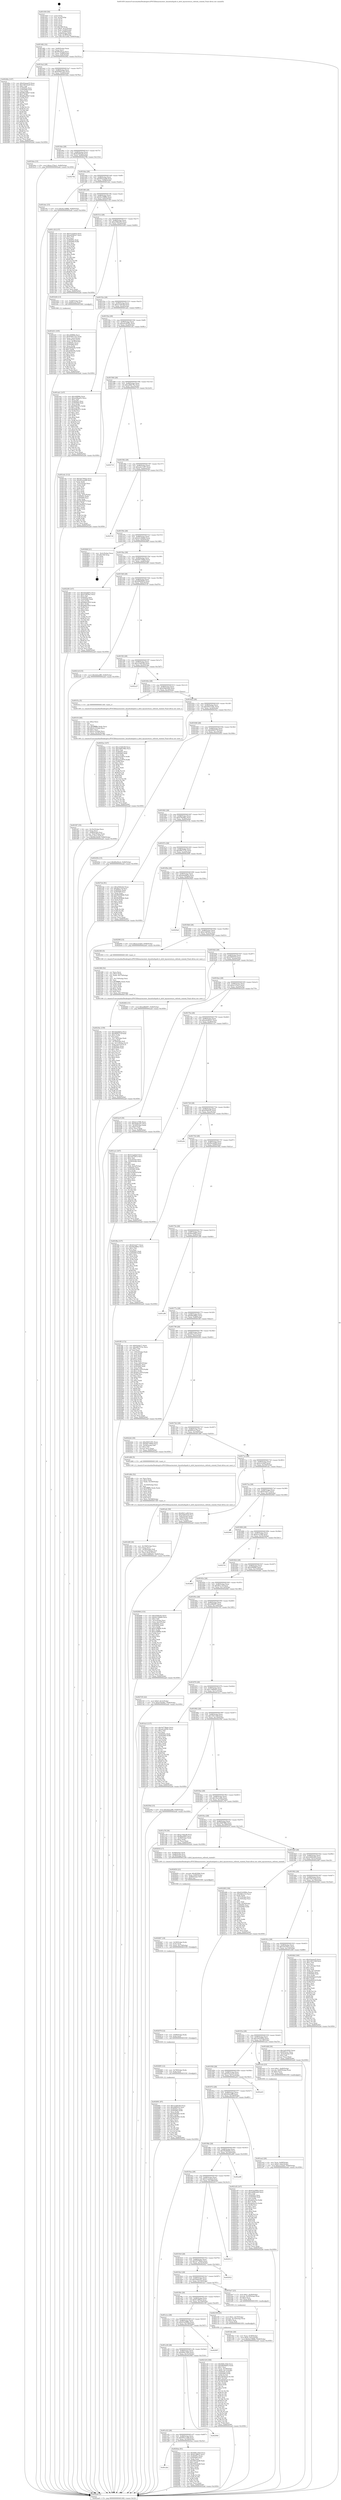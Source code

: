digraph "0x401450" {
  label = "0x401450 (/mnt/c/Users/mathe/Desktop/tcc/POCII/binaries/extr_linuxfsnfspnfs.h_nfs4_layoutreturn_refresh_stateid_Final-ollvm.out::main(0))"
  labelloc = "t"
  node[shape=record]

  Entry [label="",width=0.3,height=0.3,shape=circle,fillcolor=black,style=filled]
  "0x401482" [label="{
     0x401482 [32]\l
     | [instrs]\l
     &nbsp;&nbsp;0x401482 \<+6\>: mov -0x84(%rbp),%eax\l
     &nbsp;&nbsp;0x401488 \<+2\>: mov %eax,%ecx\l
     &nbsp;&nbsp;0x40148a \<+6\>: sub $0x80a5fce2,%ecx\l
     &nbsp;&nbsp;0x401490 \<+6\>: mov %eax,-0x88(%rbp)\l
     &nbsp;&nbsp;0x401496 \<+6\>: mov %ecx,-0x8c(%rbp)\l
     &nbsp;&nbsp;0x40149c \<+6\>: je 000000000040246a \<main+0x101a\>\l
  }"]
  "0x40246a" [label="{
     0x40246a [147]\l
     | [instrs]\l
     &nbsp;&nbsp;0x40246a \<+5\>: mov $0x43eeae25,%eax\l
     &nbsp;&nbsp;0x40246f \<+5\>: mov $0x338152a8,%ecx\l
     &nbsp;&nbsp;0x402474 \<+2\>: mov $0x1,%dl\l
     &nbsp;&nbsp;0x402476 \<+7\>: mov 0x40505c,%esi\l
     &nbsp;&nbsp;0x40247d \<+7\>: mov 0x405060,%edi\l
     &nbsp;&nbsp;0x402484 \<+3\>: mov %esi,%r8d\l
     &nbsp;&nbsp;0x402487 \<+7\>: add $0x89ea06d7,%r8d\l
     &nbsp;&nbsp;0x40248e \<+4\>: sub $0x1,%r8d\l
     &nbsp;&nbsp;0x402492 \<+7\>: sub $0x89ea06d7,%r8d\l
     &nbsp;&nbsp;0x402499 \<+4\>: imul %r8d,%esi\l
     &nbsp;&nbsp;0x40249d \<+3\>: and $0x1,%esi\l
     &nbsp;&nbsp;0x4024a0 \<+3\>: cmp $0x0,%esi\l
     &nbsp;&nbsp;0x4024a3 \<+4\>: sete %r9b\l
     &nbsp;&nbsp;0x4024a7 \<+3\>: cmp $0xa,%edi\l
     &nbsp;&nbsp;0x4024aa \<+4\>: setl %r10b\l
     &nbsp;&nbsp;0x4024ae \<+3\>: mov %r9b,%r11b\l
     &nbsp;&nbsp;0x4024b1 \<+4\>: xor $0xff,%r11b\l
     &nbsp;&nbsp;0x4024b5 \<+3\>: mov %r10b,%bl\l
     &nbsp;&nbsp;0x4024b8 \<+3\>: xor $0xff,%bl\l
     &nbsp;&nbsp;0x4024bb \<+3\>: xor $0x1,%dl\l
     &nbsp;&nbsp;0x4024be \<+3\>: mov %r11b,%r14b\l
     &nbsp;&nbsp;0x4024c1 \<+4\>: and $0xff,%r14b\l
     &nbsp;&nbsp;0x4024c5 \<+3\>: and %dl,%r9b\l
     &nbsp;&nbsp;0x4024c8 \<+3\>: mov %bl,%r15b\l
     &nbsp;&nbsp;0x4024cb \<+4\>: and $0xff,%r15b\l
     &nbsp;&nbsp;0x4024cf \<+3\>: and %dl,%r10b\l
     &nbsp;&nbsp;0x4024d2 \<+3\>: or %r9b,%r14b\l
     &nbsp;&nbsp;0x4024d5 \<+3\>: or %r10b,%r15b\l
     &nbsp;&nbsp;0x4024d8 \<+3\>: xor %r15b,%r14b\l
     &nbsp;&nbsp;0x4024db \<+3\>: or %bl,%r11b\l
     &nbsp;&nbsp;0x4024de \<+4\>: xor $0xff,%r11b\l
     &nbsp;&nbsp;0x4024e2 \<+3\>: or $0x1,%dl\l
     &nbsp;&nbsp;0x4024e5 \<+3\>: and %dl,%r11b\l
     &nbsp;&nbsp;0x4024e8 \<+3\>: or %r11b,%r14b\l
     &nbsp;&nbsp;0x4024eb \<+4\>: test $0x1,%r14b\l
     &nbsp;&nbsp;0x4024ef \<+3\>: cmovne %ecx,%eax\l
     &nbsp;&nbsp;0x4024f2 \<+6\>: mov %eax,-0x84(%rbp)\l
     &nbsp;&nbsp;0x4024f8 \<+5\>: jmp 0000000000402aa6 \<main+0x1656\>\l
  }"]
  "0x4014a2" [label="{
     0x4014a2 [28]\l
     | [instrs]\l
     &nbsp;&nbsp;0x4014a2 \<+5\>: jmp 00000000004014a7 \<main+0x57\>\l
     &nbsp;&nbsp;0x4014a7 \<+6\>: mov -0x88(%rbp),%eax\l
     &nbsp;&nbsp;0x4014ad \<+5\>: sub $0x83691325,%eax\l
     &nbsp;&nbsp;0x4014b2 \<+6\>: mov %eax,-0x90(%rbp)\l
     &nbsp;&nbsp;0x4014b8 \<+6\>: je 0000000000401bba \<main+0x76a\>\l
  }"]
  Exit [label="",width=0.3,height=0.3,shape=circle,fillcolor=black,style=filled,peripheries=2]
  "0x401bba" [label="{
     0x401bba [15]\l
     | [instrs]\l
     &nbsp;&nbsp;0x401bba \<+10\>: movl $0xec37fea1,-0x84(%rbp)\l
     &nbsp;&nbsp;0x401bc4 \<+5\>: jmp 0000000000402aa6 \<main+0x1656\>\l
  }"]
  "0x4014be" [label="{
     0x4014be [28]\l
     | [instrs]\l
     &nbsp;&nbsp;0x4014be \<+5\>: jmp 00000000004014c3 \<main+0x73\>\l
     &nbsp;&nbsp;0x4014c3 \<+6\>: mov -0x88(%rbp),%eax\l
     &nbsp;&nbsp;0x4014c9 \<+5\>: sub $0x8a4f5ea6,%eax\l
     &nbsp;&nbsp;0x4014ce \<+6\>: mov %eax,-0x94(%rbp)\l
     &nbsp;&nbsp;0x4014d4 \<+6\>: je 000000000040276b \<main+0x131b\>\l
  }"]
  "0x402691" [label="{
     0x402691 [97]\l
     | [instrs]\l
     &nbsp;&nbsp;0x402691 \<+5\>: mov $0xc23d0160,%eax\l
     &nbsp;&nbsp;0x402696 \<+5\>: mov $0xe9f95f10,%esi\l
     &nbsp;&nbsp;0x40269b \<+7\>: mov 0x40505c,%ecx\l
     &nbsp;&nbsp;0x4026a2 \<+8\>: mov 0x405060,%r8d\l
     &nbsp;&nbsp;0x4026aa \<+3\>: mov %ecx,%r9d\l
     &nbsp;&nbsp;0x4026ad \<+7\>: sub $0x93f029b3,%r9d\l
     &nbsp;&nbsp;0x4026b4 \<+4\>: sub $0x1,%r9d\l
     &nbsp;&nbsp;0x4026b8 \<+7\>: add $0x93f029b3,%r9d\l
     &nbsp;&nbsp;0x4026bf \<+4\>: imul %r9d,%ecx\l
     &nbsp;&nbsp;0x4026c3 \<+3\>: and $0x1,%ecx\l
     &nbsp;&nbsp;0x4026c6 \<+3\>: cmp $0x0,%ecx\l
     &nbsp;&nbsp;0x4026c9 \<+4\>: sete %r10b\l
     &nbsp;&nbsp;0x4026cd \<+4\>: cmp $0xa,%r8d\l
     &nbsp;&nbsp;0x4026d1 \<+4\>: setl %r11b\l
     &nbsp;&nbsp;0x4026d5 \<+3\>: mov %r10b,%bl\l
     &nbsp;&nbsp;0x4026d8 \<+3\>: and %r11b,%bl\l
     &nbsp;&nbsp;0x4026db \<+3\>: xor %r11b,%r10b\l
     &nbsp;&nbsp;0x4026de \<+3\>: or %r10b,%bl\l
     &nbsp;&nbsp;0x4026e1 \<+3\>: test $0x1,%bl\l
     &nbsp;&nbsp;0x4026e4 \<+3\>: cmovne %esi,%eax\l
     &nbsp;&nbsp;0x4026e7 \<+6\>: mov %eax,-0x84(%rbp)\l
     &nbsp;&nbsp;0x4026ed \<+5\>: jmp 0000000000402aa6 \<main+0x1656\>\l
  }"]
  "0x40276b" [label="{
     0x40276b\l
  }", style=dashed]
  "0x4014da" [label="{
     0x4014da [28]\l
     | [instrs]\l
     &nbsp;&nbsp;0x4014da \<+5\>: jmp 00000000004014df \<main+0x8f\>\l
     &nbsp;&nbsp;0x4014df \<+6\>: mov -0x88(%rbp),%eax\l
     &nbsp;&nbsp;0x4014e5 \<+5\>: sub $0x9552ae99,%eax\l
     &nbsp;&nbsp;0x4014ea \<+6\>: mov %eax,-0x98(%rbp)\l
     &nbsp;&nbsp;0x4014f0 \<+6\>: je 0000000000401ebc \<main+0xa6c\>\l
  }"]
  "0x402685" [label="{
     0x402685 [12]\l
     | [instrs]\l
     &nbsp;&nbsp;0x402685 \<+4\>: mov -0x78(%rbp),%rdx\l
     &nbsp;&nbsp;0x402689 \<+3\>: mov %rdx,%rdi\l
     &nbsp;&nbsp;0x40268c \<+5\>: call 0000000000401030 \<free@plt\>\l
     | [calls]\l
     &nbsp;&nbsp;0x401030 \{1\} (unknown)\l
  }"]
  "0x401ebc" [label="{
     0x401ebc [15]\l
     | [instrs]\l
     &nbsp;&nbsp;0x401ebc \<+10\>: movl $0x9a15f88b,-0x84(%rbp)\l
     &nbsp;&nbsp;0x401ec6 \<+5\>: jmp 0000000000402aa6 \<main+0x1656\>\l
  }"]
  "0x4014f6" [label="{
     0x4014f6 [28]\l
     | [instrs]\l
     &nbsp;&nbsp;0x4014f6 \<+5\>: jmp 00000000004014fb \<main+0xab\>\l
     &nbsp;&nbsp;0x4014fb \<+6\>: mov -0x88(%rbp),%eax\l
     &nbsp;&nbsp;0x401501 \<+5\>: sub $0x9a15f88b,%eax\l
     &nbsp;&nbsp;0x401506 \<+6\>: mov %eax,-0x9c(%rbp)\l
     &nbsp;&nbsp;0x40150c \<+6\>: je 0000000000401c18 \<main+0x7c8\>\l
  }"]
  "0x402679" [label="{
     0x402679 [12]\l
     | [instrs]\l
     &nbsp;&nbsp;0x402679 \<+4\>: mov -0x68(%rbp),%rdx\l
     &nbsp;&nbsp;0x40267d \<+3\>: mov %rdx,%rdi\l
     &nbsp;&nbsp;0x402680 \<+5\>: call 0000000000401030 \<free@plt\>\l
     | [calls]\l
     &nbsp;&nbsp;0x401030 \{1\} (unknown)\l
  }"]
  "0x401c18" [label="{
     0x401c18 [137]\l
     | [instrs]\l
     &nbsp;&nbsp;0x401c18 \<+5\>: mov $0x5c2adda4,%eax\l
     &nbsp;&nbsp;0x401c1d \<+5\>: mov $0xed2462a7,%ecx\l
     &nbsp;&nbsp;0x401c22 \<+2\>: mov $0x1,%dl\l
     &nbsp;&nbsp;0x401c24 \<+2\>: xor %esi,%esi\l
     &nbsp;&nbsp;0x401c26 \<+7\>: mov 0x40505c,%edi\l
     &nbsp;&nbsp;0x401c2d \<+8\>: mov 0x405060,%r8d\l
     &nbsp;&nbsp;0x401c35 \<+3\>: sub $0x1,%esi\l
     &nbsp;&nbsp;0x401c38 \<+3\>: mov %edi,%r9d\l
     &nbsp;&nbsp;0x401c3b \<+3\>: add %esi,%r9d\l
     &nbsp;&nbsp;0x401c3e \<+4\>: imul %r9d,%edi\l
     &nbsp;&nbsp;0x401c42 \<+3\>: and $0x1,%edi\l
     &nbsp;&nbsp;0x401c45 \<+3\>: cmp $0x0,%edi\l
     &nbsp;&nbsp;0x401c48 \<+4\>: sete %r10b\l
     &nbsp;&nbsp;0x401c4c \<+4\>: cmp $0xa,%r8d\l
     &nbsp;&nbsp;0x401c50 \<+4\>: setl %r11b\l
     &nbsp;&nbsp;0x401c54 \<+3\>: mov %r10b,%bl\l
     &nbsp;&nbsp;0x401c57 \<+3\>: xor $0xff,%bl\l
     &nbsp;&nbsp;0x401c5a \<+3\>: mov %r11b,%r14b\l
     &nbsp;&nbsp;0x401c5d \<+4\>: xor $0xff,%r14b\l
     &nbsp;&nbsp;0x401c61 \<+3\>: xor $0x1,%dl\l
     &nbsp;&nbsp;0x401c64 \<+3\>: mov %bl,%r15b\l
     &nbsp;&nbsp;0x401c67 \<+4\>: and $0xff,%r15b\l
     &nbsp;&nbsp;0x401c6b \<+3\>: and %dl,%r10b\l
     &nbsp;&nbsp;0x401c6e \<+3\>: mov %r14b,%r12b\l
     &nbsp;&nbsp;0x401c71 \<+4\>: and $0xff,%r12b\l
     &nbsp;&nbsp;0x401c75 \<+3\>: and %dl,%r11b\l
     &nbsp;&nbsp;0x401c78 \<+3\>: or %r10b,%r15b\l
     &nbsp;&nbsp;0x401c7b \<+3\>: or %r11b,%r12b\l
     &nbsp;&nbsp;0x401c7e \<+3\>: xor %r12b,%r15b\l
     &nbsp;&nbsp;0x401c81 \<+3\>: or %r14b,%bl\l
     &nbsp;&nbsp;0x401c84 \<+3\>: xor $0xff,%bl\l
     &nbsp;&nbsp;0x401c87 \<+3\>: or $0x1,%dl\l
     &nbsp;&nbsp;0x401c8a \<+2\>: and %dl,%bl\l
     &nbsp;&nbsp;0x401c8c \<+3\>: or %bl,%r15b\l
     &nbsp;&nbsp;0x401c8f \<+4\>: test $0x1,%r15b\l
     &nbsp;&nbsp;0x401c93 \<+3\>: cmovne %ecx,%eax\l
     &nbsp;&nbsp;0x401c96 \<+6\>: mov %eax,-0x84(%rbp)\l
     &nbsp;&nbsp;0x401c9c \<+5\>: jmp 0000000000402aa6 \<main+0x1656\>\l
  }"]
  "0x401512" [label="{
     0x401512 [28]\l
     | [instrs]\l
     &nbsp;&nbsp;0x401512 \<+5\>: jmp 0000000000401517 \<main+0xc7\>\l
     &nbsp;&nbsp;0x401517 \<+6\>: mov -0x88(%rbp),%eax\l
     &nbsp;&nbsp;0x40151d \<+5\>: sub $0xa598ad53,%eax\l
     &nbsp;&nbsp;0x401522 \<+6\>: mov %eax,-0xa0(%rbp)\l
     &nbsp;&nbsp;0x401528 \<+6\>: je 0000000000401b44 \<main+0x6f4\>\l
  }"]
  "0x402667" [label="{
     0x402667 [18]\l
     | [instrs]\l
     &nbsp;&nbsp;0x402667 \<+4\>: mov -0x58(%rbp),%rdx\l
     &nbsp;&nbsp;0x40266b \<+3\>: mov %rdx,%rdi\l
     &nbsp;&nbsp;0x40266e \<+6\>: mov %eax,-0x178(%rbp)\l
     &nbsp;&nbsp;0x402674 \<+5\>: call 0000000000401030 \<free@plt\>\l
     | [calls]\l
     &nbsp;&nbsp;0x401030 \{1\} (unknown)\l
  }"]
  "0x401b44" [label="{
     0x401b44 [13]\l
     | [instrs]\l
     &nbsp;&nbsp;0x401b44 \<+4\>: mov -0x48(%rbp),%rax\l
     &nbsp;&nbsp;0x401b48 \<+4\>: mov 0x8(%rax),%rdi\l
     &nbsp;&nbsp;0x401b4c \<+5\>: call 0000000000401060 \<atoi@plt\>\l
     | [calls]\l
     &nbsp;&nbsp;0x401060 \{1\} (unknown)\l
  }"]
  "0x40152e" [label="{
     0x40152e [28]\l
     | [instrs]\l
     &nbsp;&nbsp;0x40152e \<+5\>: jmp 0000000000401533 \<main+0xe3\>\l
     &nbsp;&nbsp;0x401533 \<+6\>: mov -0x88(%rbp),%eax\l
     &nbsp;&nbsp;0x401539 \<+5\>: sub $0xac16dcd9,%eax\l
     &nbsp;&nbsp;0x40153e \<+6\>: mov %eax,-0xa4(%rbp)\l
     &nbsp;&nbsp;0x401544 \<+6\>: je 0000000000401ab1 \<main+0x661\>\l
  }"]
  "0x402650" [label="{
     0x402650 [23]\l
     | [instrs]\l
     &nbsp;&nbsp;0x402650 \<+10\>: movabs $0x4030b6,%rdi\l
     &nbsp;&nbsp;0x40265a \<+3\>: mov %eax,-0x80(%rbp)\l
     &nbsp;&nbsp;0x40265d \<+3\>: mov -0x80(%rbp),%esi\l
     &nbsp;&nbsp;0x402660 \<+2\>: mov $0x0,%al\l
     &nbsp;&nbsp;0x402662 \<+5\>: call 0000000000401040 \<printf@plt\>\l
     | [calls]\l
     &nbsp;&nbsp;0x401040 \{1\} (unknown)\l
  }"]
  "0x401ab1" [label="{
     0x401ab1 [147]\l
     | [instrs]\l
     &nbsp;&nbsp;0x401ab1 \<+5\>: mov $0xc69f96b,%eax\l
     &nbsp;&nbsp;0x401ab6 \<+5\>: mov $0xa598ad53,%ecx\l
     &nbsp;&nbsp;0x401abb \<+2\>: mov $0x1,%dl\l
     &nbsp;&nbsp;0x401abd \<+7\>: mov 0x40505c,%esi\l
     &nbsp;&nbsp;0x401ac4 \<+7\>: mov 0x405060,%edi\l
     &nbsp;&nbsp;0x401acb \<+3\>: mov %esi,%r8d\l
     &nbsp;&nbsp;0x401ace \<+7\>: sub $0x958e5f7c,%r8d\l
     &nbsp;&nbsp;0x401ad5 \<+4\>: sub $0x1,%r8d\l
     &nbsp;&nbsp;0x401ad9 \<+7\>: add $0x958e5f7c,%r8d\l
     &nbsp;&nbsp;0x401ae0 \<+4\>: imul %r8d,%esi\l
     &nbsp;&nbsp;0x401ae4 \<+3\>: and $0x1,%esi\l
     &nbsp;&nbsp;0x401ae7 \<+3\>: cmp $0x0,%esi\l
     &nbsp;&nbsp;0x401aea \<+4\>: sete %r9b\l
     &nbsp;&nbsp;0x401aee \<+3\>: cmp $0xa,%edi\l
     &nbsp;&nbsp;0x401af1 \<+4\>: setl %r10b\l
     &nbsp;&nbsp;0x401af5 \<+3\>: mov %r9b,%r11b\l
     &nbsp;&nbsp;0x401af8 \<+4\>: xor $0xff,%r11b\l
     &nbsp;&nbsp;0x401afc \<+3\>: mov %r10b,%bl\l
     &nbsp;&nbsp;0x401aff \<+3\>: xor $0xff,%bl\l
     &nbsp;&nbsp;0x401b02 \<+3\>: xor $0x0,%dl\l
     &nbsp;&nbsp;0x401b05 \<+3\>: mov %r11b,%r14b\l
     &nbsp;&nbsp;0x401b08 \<+4\>: and $0x0,%r14b\l
     &nbsp;&nbsp;0x401b0c \<+3\>: and %dl,%r9b\l
     &nbsp;&nbsp;0x401b0f \<+3\>: mov %bl,%r15b\l
     &nbsp;&nbsp;0x401b12 \<+4\>: and $0x0,%r15b\l
     &nbsp;&nbsp;0x401b16 \<+3\>: and %dl,%r10b\l
     &nbsp;&nbsp;0x401b19 \<+3\>: or %r9b,%r14b\l
     &nbsp;&nbsp;0x401b1c \<+3\>: or %r10b,%r15b\l
     &nbsp;&nbsp;0x401b1f \<+3\>: xor %r15b,%r14b\l
     &nbsp;&nbsp;0x401b22 \<+3\>: or %bl,%r11b\l
     &nbsp;&nbsp;0x401b25 \<+4\>: xor $0xff,%r11b\l
     &nbsp;&nbsp;0x401b29 \<+3\>: or $0x0,%dl\l
     &nbsp;&nbsp;0x401b2c \<+3\>: and %dl,%r11b\l
     &nbsp;&nbsp;0x401b2f \<+3\>: or %r11b,%r14b\l
     &nbsp;&nbsp;0x401b32 \<+4\>: test $0x1,%r14b\l
     &nbsp;&nbsp;0x401b36 \<+3\>: cmovne %ecx,%eax\l
     &nbsp;&nbsp;0x401b39 \<+6\>: mov %eax,-0x84(%rbp)\l
     &nbsp;&nbsp;0x401b3f \<+5\>: jmp 0000000000402aa6 \<main+0x1656\>\l
  }"]
  "0x40154a" [label="{
     0x40154a [28]\l
     | [instrs]\l
     &nbsp;&nbsp;0x40154a \<+5\>: jmp 000000000040154f \<main+0xff\>\l
     &nbsp;&nbsp;0x40154f \<+6\>: mov -0x88(%rbp),%eax\l
     &nbsp;&nbsp;0x401555 \<+5\>: sub $0xad1d459c,%eax\l
     &nbsp;&nbsp;0x40155a \<+6\>: mov %eax,-0xa8(%rbp)\l
     &nbsp;&nbsp;0x401560 \<+6\>: je 0000000000401e4c \<main+0x9fc\>\l
  }"]
  "0x4023bc" [label="{
     0x4023bc [159]\l
     | [instrs]\l
     &nbsp;&nbsp;0x4023bc \<+5\>: mov $0xdebddb5a,%ecx\l
     &nbsp;&nbsp;0x4023c1 \<+5\>: mov $0xd690373f,%edx\l
     &nbsp;&nbsp;0x4023c6 \<+3\>: mov $0x1,%r8b\l
     &nbsp;&nbsp;0x4023c9 \<+2\>: xor %esi,%esi\l
     &nbsp;&nbsp;0x4023cb \<+6\>: mov -0x174(%rbp),%edi\l
     &nbsp;&nbsp;0x4023d1 \<+3\>: imul %eax,%edi\l
     &nbsp;&nbsp;0x4023d4 \<+4\>: mov -0x78(%rbp),%r9\l
     &nbsp;&nbsp;0x4023d8 \<+4\>: movslq -0x7c(%rbp),%r10\l
     &nbsp;&nbsp;0x4023dc \<+4\>: mov %edi,(%r9,%r10,4)\l
     &nbsp;&nbsp;0x4023e0 \<+7\>: mov 0x40505c,%eax\l
     &nbsp;&nbsp;0x4023e7 \<+7\>: mov 0x405060,%edi\l
     &nbsp;&nbsp;0x4023ee \<+3\>: sub $0x1,%esi\l
     &nbsp;&nbsp;0x4023f1 \<+3\>: mov %eax,%r11d\l
     &nbsp;&nbsp;0x4023f4 \<+3\>: add %esi,%r11d\l
     &nbsp;&nbsp;0x4023f7 \<+4\>: imul %r11d,%eax\l
     &nbsp;&nbsp;0x4023fb \<+3\>: and $0x1,%eax\l
     &nbsp;&nbsp;0x4023fe \<+3\>: cmp $0x0,%eax\l
     &nbsp;&nbsp;0x402401 \<+3\>: sete %bl\l
     &nbsp;&nbsp;0x402404 \<+3\>: cmp $0xa,%edi\l
     &nbsp;&nbsp;0x402407 \<+4\>: setl %r14b\l
     &nbsp;&nbsp;0x40240b \<+3\>: mov %bl,%r15b\l
     &nbsp;&nbsp;0x40240e \<+4\>: xor $0xff,%r15b\l
     &nbsp;&nbsp;0x402412 \<+3\>: mov %r14b,%r12b\l
     &nbsp;&nbsp;0x402415 \<+4\>: xor $0xff,%r12b\l
     &nbsp;&nbsp;0x402419 \<+4\>: xor $0x0,%r8b\l
     &nbsp;&nbsp;0x40241d \<+3\>: mov %r15b,%r13b\l
     &nbsp;&nbsp;0x402420 \<+4\>: and $0x0,%r13b\l
     &nbsp;&nbsp;0x402424 \<+3\>: and %r8b,%bl\l
     &nbsp;&nbsp;0x402427 \<+3\>: mov %r12b,%al\l
     &nbsp;&nbsp;0x40242a \<+2\>: and $0x0,%al\l
     &nbsp;&nbsp;0x40242c \<+3\>: and %r8b,%r14b\l
     &nbsp;&nbsp;0x40242f \<+3\>: or %bl,%r13b\l
     &nbsp;&nbsp;0x402432 \<+3\>: or %r14b,%al\l
     &nbsp;&nbsp;0x402435 \<+3\>: xor %al,%r13b\l
     &nbsp;&nbsp;0x402438 \<+3\>: or %r12b,%r15b\l
     &nbsp;&nbsp;0x40243b \<+4\>: xor $0xff,%r15b\l
     &nbsp;&nbsp;0x40243f \<+4\>: or $0x0,%r8b\l
     &nbsp;&nbsp;0x402443 \<+3\>: and %r8b,%r15b\l
     &nbsp;&nbsp;0x402446 \<+3\>: or %r15b,%r13b\l
     &nbsp;&nbsp;0x402449 \<+4\>: test $0x1,%r13b\l
     &nbsp;&nbsp;0x40244d \<+3\>: cmovne %edx,%ecx\l
     &nbsp;&nbsp;0x402450 \<+6\>: mov %ecx,-0x84(%rbp)\l
     &nbsp;&nbsp;0x402456 \<+5\>: jmp 0000000000402aa6 \<main+0x1656\>\l
  }"]
  "0x401e4c" [label="{
     0x401e4c [112]\l
     | [instrs]\l
     &nbsp;&nbsp;0x401e4c \<+5\>: mov $0x5d778bde,%eax\l
     &nbsp;&nbsp;0x401e51 \<+5\>: mov $0x9552ae99,%ecx\l
     &nbsp;&nbsp;0x401e56 \<+2\>: xor %edx,%edx\l
     &nbsp;&nbsp;0x401e58 \<+3\>: mov -0x5c(%rbp),%esi\l
     &nbsp;&nbsp;0x401e5b \<+2\>: mov %edx,%edi\l
     &nbsp;&nbsp;0x401e5d \<+2\>: sub %esi,%edi\l
     &nbsp;&nbsp;0x401e5f \<+2\>: mov %edx,%esi\l
     &nbsp;&nbsp;0x401e61 \<+3\>: sub $0x1,%esi\l
     &nbsp;&nbsp;0x401e64 \<+2\>: add %esi,%edi\l
     &nbsp;&nbsp;0x401e66 \<+2\>: sub %edi,%edx\l
     &nbsp;&nbsp;0x401e68 \<+3\>: mov %edx,-0x5c(%rbp)\l
     &nbsp;&nbsp;0x401e6b \<+7\>: mov 0x40505c,%edx\l
     &nbsp;&nbsp;0x401e72 \<+7\>: mov 0x405060,%esi\l
     &nbsp;&nbsp;0x401e79 \<+2\>: mov %edx,%edi\l
     &nbsp;&nbsp;0x401e7b \<+6\>: add $0x3ba8d075,%edi\l
     &nbsp;&nbsp;0x401e81 \<+3\>: sub $0x1,%edi\l
     &nbsp;&nbsp;0x401e84 \<+6\>: sub $0x3ba8d075,%edi\l
     &nbsp;&nbsp;0x401e8a \<+3\>: imul %edi,%edx\l
     &nbsp;&nbsp;0x401e8d \<+3\>: and $0x1,%edx\l
     &nbsp;&nbsp;0x401e90 \<+3\>: cmp $0x0,%edx\l
     &nbsp;&nbsp;0x401e93 \<+4\>: sete %r8b\l
     &nbsp;&nbsp;0x401e97 \<+3\>: cmp $0xa,%esi\l
     &nbsp;&nbsp;0x401e9a \<+4\>: setl %r9b\l
     &nbsp;&nbsp;0x401e9e \<+3\>: mov %r8b,%r10b\l
     &nbsp;&nbsp;0x401ea1 \<+3\>: and %r9b,%r10b\l
     &nbsp;&nbsp;0x401ea4 \<+3\>: xor %r9b,%r8b\l
     &nbsp;&nbsp;0x401ea7 \<+3\>: or %r8b,%r10b\l
     &nbsp;&nbsp;0x401eaa \<+4\>: test $0x1,%r10b\l
     &nbsp;&nbsp;0x401eae \<+3\>: cmovne %ecx,%eax\l
     &nbsp;&nbsp;0x401eb1 \<+6\>: mov %eax,-0x84(%rbp)\l
     &nbsp;&nbsp;0x401eb7 \<+5\>: jmp 0000000000402aa6 \<main+0x1656\>\l
  }"]
  "0x401566" [label="{
     0x401566 [28]\l
     | [instrs]\l
     &nbsp;&nbsp;0x401566 \<+5\>: jmp 000000000040156b \<main+0x11b\>\l
     &nbsp;&nbsp;0x40156b \<+6\>: mov -0x88(%rbp),%eax\l
     &nbsp;&nbsp;0x401571 \<+5\>: sub $0xad68c76c,%eax\l
     &nbsp;&nbsp;0x401576 \<+6\>: mov %eax,-0xac(%rbp)\l
     &nbsp;&nbsp;0x40157c \<+6\>: je 0000000000402710 \<main+0x12c0\>\l
  }"]
  "0x402388" [label="{
     0x402388 [52]\l
     | [instrs]\l
     &nbsp;&nbsp;0x402388 \<+2\>: xor %ecx,%ecx\l
     &nbsp;&nbsp;0x40238a \<+5\>: mov $0x2,%edx\l
     &nbsp;&nbsp;0x40238f \<+6\>: mov %edx,-0x170(%rbp)\l
     &nbsp;&nbsp;0x402395 \<+1\>: cltd\l
     &nbsp;&nbsp;0x402396 \<+6\>: mov -0x170(%rbp),%esi\l
     &nbsp;&nbsp;0x40239c \<+2\>: idiv %esi\l
     &nbsp;&nbsp;0x40239e \<+6\>: imul $0xfffffffe,%edx,%edx\l
     &nbsp;&nbsp;0x4023a4 \<+2\>: mov %ecx,%edi\l
     &nbsp;&nbsp;0x4023a6 \<+2\>: sub %edx,%edi\l
     &nbsp;&nbsp;0x4023a8 \<+2\>: mov %ecx,%edx\l
     &nbsp;&nbsp;0x4023aa \<+3\>: sub $0x1,%edx\l
     &nbsp;&nbsp;0x4023ad \<+2\>: add %edx,%edi\l
     &nbsp;&nbsp;0x4023af \<+2\>: sub %edi,%ecx\l
     &nbsp;&nbsp;0x4023b1 \<+6\>: mov %ecx,-0x174(%rbp)\l
     &nbsp;&nbsp;0x4023b7 \<+5\>: call 0000000000401160 \<next_i\>\l
     | [calls]\l
     &nbsp;&nbsp;0x401160 \{1\} (/mnt/c/Users/mathe/Desktop/tcc/POCII/binaries/extr_linuxfsnfspnfs.h_nfs4_layoutreturn_refresh_stateid_Final-ollvm.out::next_i)\l
  }"]
  "0x402710" [label="{
     0x402710\l
  }", style=dashed]
  "0x401582" [label="{
     0x401582 [28]\l
     | [instrs]\l
     &nbsp;&nbsp;0x401582 \<+5\>: jmp 0000000000401587 \<main+0x137\>\l
     &nbsp;&nbsp;0x401587 \<+6\>: mov -0x88(%rbp),%eax\l
     &nbsp;&nbsp;0x40158d \<+5\>: sub $0xaeb11297,%eax\l
     &nbsp;&nbsp;0x401592 \<+6\>: mov %eax,-0xb0(%rbp)\l
     &nbsp;&nbsp;0x401598 \<+6\>: je 00000000004027c6 \<main+0x1376\>\l
  }"]
  "0x402120" [label="{
     0x402120 [166]\l
     | [instrs]\l
     &nbsp;&nbsp;0x402120 \<+5\>: mov $0x668c19e6,%ecx\l
     &nbsp;&nbsp;0x402125 \<+5\>: mov $0xb8b90b03,%edx\l
     &nbsp;&nbsp;0x40212a \<+3\>: mov $0x1,%sil\l
     &nbsp;&nbsp;0x40212d \<+4\>: mov %rax,-0x78(%rbp)\l
     &nbsp;&nbsp;0x402131 \<+7\>: movl $0x0,-0x7c(%rbp)\l
     &nbsp;&nbsp;0x402138 \<+8\>: mov 0x40505c,%r8d\l
     &nbsp;&nbsp;0x402140 \<+8\>: mov 0x405060,%r9d\l
     &nbsp;&nbsp;0x402148 \<+3\>: mov %r8d,%r10d\l
     &nbsp;&nbsp;0x40214b \<+7\>: add $0xa4b4b4a4,%r10d\l
     &nbsp;&nbsp;0x402152 \<+4\>: sub $0x1,%r10d\l
     &nbsp;&nbsp;0x402156 \<+7\>: sub $0xa4b4b4a4,%r10d\l
     &nbsp;&nbsp;0x40215d \<+4\>: imul %r10d,%r8d\l
     &nbsp;&nbsp;0x402161 \<+4\>: and $0x1,%r8d\l
     &nbsp;&nbsp;0x402165 \<+4\>: cmp $0x0,%r8d\l
     &nbsp;&nbsp;0x402169 \<+4\>: sete %r11b\l
     &nbsp;&nbsp;0x40216d \<+4\>: cmp $0xa,%r9d\l
     &nbsp;&nbsp;0x402171 \<+3\>: setl %bl\l
     &nbsp;&nbsp;0x402174 \<+3\>: mov %r11b,%r14b\l
     &nbsp;&nbsp;0x402177 \<+4\>: xor $0xff,%r14b\l
     &nbsp;&nbsp;0x40217b \<+3\>: mov %bl,%r15b\l
     &nbsp;&nbsp;0x40217e \<+4\>: xor $0xff,%r15b\l
     &nbsp;&nbsp;0x402182 \<+4\>: xor $0x1,%sil\l
     &nbsp;&nbsp;0x402186 \<+3\>: mov %r14b,%r12b\l
     &nbsp;&nbsp;0x402189 \<+4\>: and $0xff,%r12b\l
     &nbsp;&nbsp;0x40218d \<+3\>: and %sil,%r11b\l
     &nbsp;&nbsp;0x402190 \<+3\>: mov %r15b,%r13b\l
     &nbsp;&nbsp;0x402193 \<+4\>: and $0xff,%r13b\l
     &nbsp;&nbsp;0x402197 \<+3\>: and %sil,%bl\l
     &nbsp;&nbsp;0x40219a \<+3\>: or %r11b,%r12b\l
     &nbsp;&nbsp;0x40219d \<+3\>: or %bl,%r13b\l
     &nbsp;&nbsp;0x4021a0 \<+3\>: xor %r13b,%r12b\l
     &nbsp;&nbsp;0x4021a3 \<+3\>: or %r15b,%r14b\l
     &nbsp;&nbsp;0x4021a6 \<+4\>: xor $0xff,%r14b\l
     &nbsp;&nbsp;0x4021aa \<+4\>: or $0x1,%sil\l
     &nbsp;&nbsp;0x4021ae \<+3\>: and %sil,%r14b\l
     &nbsp;&nbsp;0x4021b1 \<+3\>: or %r14b,%r12b\l
     &nbsp;&nbsp;0x4021b4 \<+4\>: test $0x1,%r12b\l
     &nbsp;&nbsp;0x4021b8 \<+3\>: cmovne %edx,%ecx\l
     &nbsp;&nbsp;0x4021bb \<+6\>: mov %ecx,-0x84(%rbp)\l
     &nbsp;&nbsp;0x4021c1 \<+5\>: jmp 0000000000402aa6 \<main+0x1656\>\l
  }"]
  "0x4027c6" [label="{
     0x4027c6\l
  }", style=dashed]
  "0x40159e" [label="{
     0x40159e [28]\l
     | [instrs]\l
     &nbsp;&nbsp;0x40159e \<+5\>: jmp 00000000004015a3 \<main+0x153\>\l
     &nbsp;&nbsp;0x4015a3 \<+6\>: mov -0x88(%rbp),%eax\l
     &nbsp;&nbsp;0x4015a9 \<+5\>: sub $0xb2128db0,%eax\l
     &nbsp;&nbsp;0x4015ae \<+6\>: mov %eax,-0xb4(%rbp)\l
     &nbsp;&nbsp;0x4015b4 \<+6\>: je 00000000004028df \<main+0x148f\>\l
  }"]
  "0x401a6e" [label="{
     0x401a6e\l
  }", style=dashed]
  "0x4028df" [label="{
     0x4028df [21]\l
     | [instrs]\l
     &nbsp;&nbsp;0x4028df \<+3\>: mov -0x2c(%rbp),%eax\l
     &nbsp;&nbsp;0x4028e2 \<+7\>: add $0x168,%rsp\l
     &nbsp;&nbsp;0x4028e9 \<+1\>: pop %rbx\l
     &nbsp;&nbsp;0x4028ea \<+2\>: pop %r12\l
     &nbsp;&nbsp;0x4028ec \<+2\>: pop %r13\l
     &nbsp;&nbsp;0x4028ee \<+2\>: pop %r14\l
     &nbsp;&nbsp;0x4028f0 \<+2\>: pop %r15\l
     &nbsp;&nbsp;0x4028f2 \<+1\>: pop %rbp\l
     &nbsp;&nbsp;0x4028f3 \<+1\>: ret\l
  }"]
  "0x4015ba" [label="{
     0x4015ba [28]\l
     | [instrs]\l
     &nbsp;&nbsp;0x4015ba \<+5\>: jmp 00000000004015bf \<main+0x16f\>\l
     &nbsp;&nbsp;0x4015bf \<+6\>: mov -0x88(%rbp),%eax\l
     &nbsp;&nbsp;0x4015c5 \<+5\>: sub $0xb87700b0,%eax\l
     &nbsp;&nbsp;0x4015ca \<+6\>: mov %eax,-0xb8(%rbp)\l
     &nbsp;&nbsp;0x4015d0 \<+6\>: je 00000000004022f0 \<main+0xea0\>\l
  }"]
  "0x4020ae" [label="{
     0x4020ae [91]\l
     | [instrs]\l
     &nbsp;&nbsp;0x4020ae \<+5\>: mov $0x668c19e6,%eax\l
     &nbsp;&nbsp;0x4020b3 \<+5\>: mov $0x612ff922,%ecx\l
     &nbsp;&nbsp;0x4020b8 \<+7\>: mov 0x40505c,%edx\l
     &nbsp;&nbsp;0x4020bf \<+7\>: mov 0x405060,%esi\l
     &nbsp;&nbsp;0x4020c6 \<+2\>: mov %edx,%edi\l
     &nbsp;&nbsp;0x4020c8 \<+6\>: sub $0x595eabd8,%edi\l
     &nbsp;&nbsp;0x4020ce \<+3\>: sub $0x1,%edi\l
     &nbsp;&nbsp;0x4020d1 \<+6\>: add $0x595eabd8,%edi\l
     &nbsp;&nbsp;0x4020d7 \<+3\>: imul %edi,%edx\l
     &nbsp;&nbsp;0x4020da \<+3\>: and $0x1,%edx\l
     &nbsp;&nbsp;0x4020dd \<+3\>: cmp $0x0,%edx\l
     &nbsp;&nbsp;0x4020e0 \<+4\>: sete %r8b\l
     &nbsp;&nbsp;0x4020e4 \<+3\>: cmp $0xa,%esi\l
     &nbsp;&nbsp;0x4020e7 \<+4\>: setl %r9b\l
     &nbsp;&nbsp;0x4020eb \<+3\>: mov %r8b,%r10b\l
     &nbsp;&nbsp;0x4020ee \<+3\>: and %r9b,%r10b\l
     &nbsp;&nbsp;0x4020f1 \<+3\>: xor %r9b,%r8b\l
     &nbsp;&nbsp;0x4020f4 \<+3\>: or %r8b,%r10b\l
     &nbsp;&nbsp;0x4020f7 \<+4\>: test $0x1,%r10b\l
     &nbsp;&nbsp;0x4020fb \<+3\>: cmovne %ecx,%eax\l
     &nbsp;&nbsp;0x4020fe \<+6\>: mov %eax,-0x84(%rbp)\l
     &nbsp;&nbsp;0x402104 \<+5\>: jmp 0000000000402aa6 \<main+0x1656\>\l
  }"]
  "0x4022f0" [label="{
     0x4022f0 [147]\l
     | [instrs]\l
     &nbsp;&nbsp;0x4022f0 \<+5\>: mov $0xdebddb5a,%eax\l
     &nbsp;&nbsp;0x4022f5 \<+5\>: mov $0xe1d654ec,%ecx\l
     &nbsp;&nbsp;0x4022fa \<+2\>: mov $0x1,%dl\l
     &nbsp;&nbsp;0x4022fc \<+7\>: mov 0x40505c,%esi\l
     &nbsp;&nbsp;0x402303 \<+7\>: mov 0x405060,%edi\l
     &nbsp;&nbsp;0x40230a \<+3\>: mov %esi,%r8d\l
     &nbsp;&nbsp;0x40230d \<+7\>: add $0xb8de3055,%r8d\l
     &nbsp;&nbsp;0x402314 \<+4\>: sub $0x1,%r8d\l
     &nbsp;&nbsp;0x402318 \<+7\>: sub $0xb8de3055,%r8d\l
     &nbsp;&nbsp;0x40231f \<+4\>: imul %r8d,%esi\l
     &nbsp;&nbsp;0x402323 \<+3\>: and $0x1,%esi\l
     &nbsp;&nbsp;0x402326 \<+3\>: cmp $0x0,%esi\l
     &nbsp;&nbsp;0x402329 \<+4\>: sete %r9b\l
     &nbsp;&nbsp;0x40232d \<+3\>: cmp $0xa,%edi\l
     &nbsp;&nbsp;0x402330 \<+4\>: setl %r10b\l
     &nbsp;&nbsp;0x402334 \<+3\>: mov %r9b,%r11b\l
     &nbsp;&nbsp;0x402337 \<+4\>: xor $0xff,%r11b\l
     &nbsp;&nbsp;0x40233b \<+3\>: mov %r10b,%bl\l
     &nbsp;&nbsp;0x40233e \<+3\>: xor $0xff,%bl\l
     &nbsp;&nbsp;0x402341 \<+3\>: xor $0x1,%dl\l
     &nbsp;&nbsp;0x402344 \<+3\>: mov %r11b,%r14b\l
     &nbsp;&nbsp;0x402347 \<+4\>: and $0xff,%r14b\l
     &nbsp;&nbsp;0x40234b \<+3\>: and %dl,%r9b\l
     &nbsp;&nbsp;0x40234e \<+3\>: mov %bl,%r15b\l
     &nbsp;&nbsp;0x402351 \<+4\>: and $0xff,%r15b\l
     &nbsp;&nbsp;0x402355 \<+3\>: and %dl,%r10b\l
     &nbsp;&nbsp;0x402358 \<+3\>: or %r9b,%r14b\l
     &nbsp;&nbsp;0x40235b \<+3\>: or %r10b,%r15b\l
     &nbsp;&nbsp;0x40235e \<+3\>: xor %r15b,%r14b\l
     &nbsp;&nbsp;0x402361 \<+3\>: or %bl,%r11b\l
     &nbsp;&nbsp;0x402364 \<+4\>: xor $0xff,%r11b\l
     &nbsp;&nbsp;0x402368 \<+3\>: or $0x1,%dl\l
     &nbsp;&nbsp;0x40236b \<+3\>: and %dl,%r11b\l
     &nbsp;&nbsp;0x40236e \<+3\>: or %r11b,%r14b\l
     &nbsp;&nbsp;0x402371 \<+4\>: test $0x1,%r14b\l
     &nbsp;&nbsp;0x402375 \<+3\>: cmovne %ecx,%eax\l
     &nbsp;&nbsp;0x402378 \<+6\>: mov %eax,-0x84(%rbp)\l
     &nbsp;&nbsp;0x40237e \<+5\>: jmp 0000000000402aa6 \<main+0x1656\>\l
  }"]
  "0x4015d6" [label="{
     0x4015d6 [28]\l
     | [instrs]\l
     &nbsp;&nbsp;0x4015d6 \<+5\>: jmp 00000000004015db \<main+0x18b\>\l
     &nbsp;&nbsp;0x4015db \<+6\>: mov -0x88(%rbp),%eax\l
     &nbsp;&nbsp;0x4015e1 \<+5\>: sub $0xb8b90b03,%eax\l
     &nbsp;&nbsp;0x4015e6 \<+6\>: mov %eax,-0xbc(%rbp)\l
     &nbsp;&nbsp;0x4015ec \<+6\>: je 00000000004021c6 \<main+0xd76\>\l
  }"]
  "0x401a52" [label="{
     0x401a52 [28]\l
     | [instrs]\l
     &nbsp;&nbsp;0x401a52 \<+5\>: jmp 0000000000401a57 \<main+0x607\>\l
     &nbsp;&nbsp;0x401a57 \<+6\>: mov -0x88(%rbp),%eax\l
     &nbsp;&nbsp;0x401a5d \<+5\>: sub $0x6921ce68,%eax\l
     &nbsp;&nbsp;0x401a62 \<+6\>: mov %eax,-0x160(%rbp)\l
     &nbsp;&nbsp;0x401a68 \<+6\>: je 00000000004020ae \<main+0xc5e\>\l
  }"]
  "0x4021c6" [label="{
     0x4021c6 [15]\l
     | [instrs]\l
     &nbsp;&nbsp;0x4021c6 \<+10\>: movl $0x4d2a2ff9,-0x84(%rbp)\l
     &nbsp;&nbsp;0x4021d0 \<+5\>: jmp 0000000000402aa6 \<main+0x1656\>\l
  }"]
  "0x4015f2" [label="{
     0x4015f2 [28]\l
     | [instrs]\l
     &nbsp;&nbsp;0x4015f2 \<+5\>: jmp 00000000004015f7 \<main+0x1a7\>\l
     &nbsp;&nbsp;0x4015f7 \<+6\>: mov -0x88(%rbp),%eax\l
     &nbsp;&nbsp;0x4015fd \<+5\>: sub $0xc23d0160,%eax\l
     &nbsp;&nbsp;0x401602 \<+6\>: mov %eax,-0xc0(%rbp)\l
     &nbsp;&nbsp;0x401608 \<+6\>: je 0000000000402a27 \<main+0x15d7\>\l
  }"]
  "0x402966" [label="{
     0x402966\l
  }", style=dashed]
  "0x402a27" [label="{
     0x402a27\l
  }", style=dashed]
  "0x40160e" [label="{
     0x40160e [28]\l
     | [instrs]\l
     &nbsp;&nbsp;0x40160e \<+5\>: jmp 0000000000401613 \<main+0x1c3\>\l
     &nbsp;&nbsp;0x401613 \<+6\>: mov -0x88(%rbp),%eax\l
     &nbsp;&nbsp;0x401619 \<+5\>: sub $0xd3b8c6a6,%eax\l
     &nbsp;&nbsp;0x40161e \<+6\>: mov %eax,-0xc4(%rbp)\l
     &nbsp;&nbsp;0x401624 \<+6\>: je 0000000000401f1a \<main+0xaca\>\l
  }"]
  "0x401a36" [label="{
     0x401a36 [28]\l
     | [instrs]\l
     &nbsp;&nbsp;0x401a36 \<+5\>: jmp 0000000000401a3b \<main+0x5eb\>\l
     &nbsp;&nbsp;0x401a3b \<+6\>: mov -0x88(%rbp),%eax\l
     &nbsp;&nbsp;0x401a41 \<+5\>: sub $0x668c19e6,%eax\l
     &nbsp;&nbsp;0x401a46 \<+6\>: mov %eax,-0x15c(%rbp)\l
     &nbsp;&nbsp;0x401a4c \<+6\>: je 0000000000402966 \<main+0x1516\>\l
  }"]
  "0x401f1a" [label="{
     0x401f1a [5]\l
     | [instrs]\l
     &nbsp;&nbsp;0x401f1a \<+5\>: call 0000000000401160 \<next_i\>\l
     | [calls]\l
     &nbsp;&nbsp;0x401160 \{1\} (/mnt/c/Users/mathe/Desktop/tcc/POCII/binaries/extr_linuxfsnfspnfs.h_nfs4_layoutreturn_refresh_stateid_Final-ollvm.out::next_i)\l
  }"]
  "0x40162a" [label="{
     0x40162a [28]\l
     | [instrs]\l
     &nbsp;&nbsp;0x40162a \<+5\>: jmp 000000000040162f \<main+0x1df\>\l
     &nbsp;&nbsp;0x40162f \<+6\>: mov -0x88(%rbp),%eax\l
     &nbsp;&nbsp;0x401635 \<+5\>: sub $0xd5072391,%eax\l
     &nbsp;&nbsp;0x40163a \<+6\>: mov %eax,-0xc8(%rbp)\l
     &nbsp;&nbsp;0x401640 \<+6\>: je 00000000004025ac \<main+0x115c\>\l
  }"]
  "0x402997" [label="{
     0x402997\l
  }", style=dashed]
  "0x4025ac" [label="{
     0x4025ac [147]\l
     | [instrs]\l
     &nbsp;&nbsp;0x4025ac \<+5\>: mov $0xc23d0160,%eax\l
     &nbsp;&nbsp;0x4025b1 \<+5\>: mov $0x24607882,%ecx\l
     &nbsp;&nbsp;0x4025b6 \<+2\>: mov $0x1,%dl\l
     &nbsp;&nbsp;0x4025b8 \<+7\>: mov 0x40505c,%esi\l
     &nbsp;&nbsp;0x4025bf \<+7\>: mov 0x405060,%edi\l
     &nbsp;&nbsp;0x4025c6 \<+3\>: mov %esi,%r8d\l
     &nbsp;&nbsp;0x4025c9 \<+7\>: sub $0xda2a0f70,%r8d\l
     &nbsp;&nbsp;0x4025d0 \<+4\>: sub $0x1,%r8d\l
     &nbsp;&nbsp;0x4025d4 \<+7\>: add $0xda2a0f70,%r8d\l
     &nbsp;&nbsp;0x4025db \<+4\>: imul %r8d,%esi\l
     &nbsp;&nbsp;0x4025df \<+3\>: and $0x1,%esi\l
     &nbsp;&nbsp;0x4025e2 \<+3\>: cmp $0x0,%esi\l
     &nbsp;&nbsp;0x4025e5 \<+4\>: sete %r9b\l
     &nbsp;&nbsp;0x4025e9 \<+3\>: cmp $0xa,%edi\l
     &nbsp;&nbsp;0x4025ec \<+4\>: setl %r10b\l
     &nbsp;&nbsp;0x4025f0 \<+3\>: mov %r9b,%r11b\l
     &nbsp;&nbsp;0x4025f3 \<+4\>: xor $0xff,%r11b\l
     &nbsp;&nbsp;0x4025f7 \<+3\>: mov %r10b,%bl\l
     &nbsp;&nbsp;0x4025fa \<+3\>: xor $0xff,%bl\l
     &nbsp;&nbsp;0x4025fd \<+3\>: xor $0x0,%dl\l
     &nbsp;&nbsp;0x402600 \<+3\>: mov %r11b,%r14b\l
     &nbsp;&nbsp;0x402603 \<+4\>: and $0x0,%r14b\l
     &nbsp;&nbsp;0x402607 \<+3\>: and %dl,%r9b\l
     &nbsp;&nbsp;0x40260a \<+3\>: mov %bl,%r15b\l
     &nbsp;&nbsp;0x40260d \<+4\>: and $0x0,%r15b\l
     &nbsp;&nbsp;0x402611 \<+3\>: and %dl,%r10b\l
     &nbsp;&nbsp;0x402614 \<+3\>: or %r9b,%r14b\l
     &nbsp;&nbsp;0x402617 \<+3\>: or %r10b,%r15b\l
     &nbsp;&nbsp;0x40261a \<+3\>: xor %r15b,%r14b\l
     &nbsp;&nbsp;0x40261d \<+3\>: or %bl,%r11b\l
     &nbsp;&nbsp;0x402620 \<+4\>: xor $0xff,%r11b\l
     &nbsp;&nbsp;0x402624 \<+3\>: or $0x0,%dl\l
     &nbsp;&nbsp;0x402627 \<+3\>: and %dl,%r11b\l
     &nbsp;&nbsp;0x40262a \<+3\>: or %r11b,%r14b\l
     &nbsp;&nbsp;0x40262d \<+4\>: test $0x1,%r14b\l
     &nbsp;&nbsp;0x402631 \<+3\>: cmovne %ecx,%eax\l
     &nbsp;&nbsp;0x402634 \<+6\>: mov %eax,-0x84(%rbp)\l
     &nbsp;&nbsp;0x40263a \<+5\>: jmp 0000000000402aa6 \<main+0x1656\>\l
  }"]
  "0x401646" [label="{
     0x401646 [28]\l
     | [instrs]\l
     &nbsp;&nbsp;0x401646 \<+5\>: jmp 000000000040164b \<main+0x1fb\>\l
     &nbsp;&nbsp;0x40164b \<+6\>: mov -0x88(%rbp),%eax\l
     &nbsp;&nbsp;0x401651 \<+5\>: sub $0xd690373f,%eax\l
     &nbsp;&nbsp;0x401656 \<+6\>: mov %eax,-0xcc(%rbp)\l
     &nbsp;&nbsp;0x40165c \<+6\>: je 000000000040245b \<main+0x100b\>\l
  }"]
  "0x401a1a" [label="{
     0x401a1a [28]\l
     | [instrs]\l
     &nbsp;&nbsp;0x401a1a \<+5\>: jmp 0000000000401a1f \<main+0x5cf\>\l
     &nbsp;&nbsp;0x401a1f \<+6\>: mov -0x88(%rbp),%eax\l
     &nbsp;&nbsp;0x401a25 \<+5\>: sub $0x61b2990a,%eax\l
     &nbsp;&nbsp;0x401a2a \<+6\>: mov %eax,-0x158(%rbp)\l
     &nbsp;&nbsp;0x401a30 \<+6\>: je 0000000000402997 \<main+0x1547\>\l
  }"]
  "0x40245b" [label="{
     0x40245b [15]\l
     | [instrs]\l
     &nbsp;&nbsp;0x40245b \<+10\>: movl $0x80a5fce2,-0x84(%rbp)\l
     &nbsp;&nbsp;0x402465 \<+5\>: jmp 0000000000402aa6 \<main+0x1656\>\l
  }"]
  "0x401662" [label="{
     0x401662 [28]\l
     | [instrs]\l
     &nbsp;&nbsp;0x401662 \<+5\>: jmp 0000000000401667 \<main+0x217\>\l
     &nbsp;&nbsp;0x401667 \<+6\>: mov -0x88(%rbp),%eax\l
     &nbsp;&nbsp;0x40166d \<+5\>: sub $0xd78e4fbc,%eax\l
     &nbsp;&nbsp;0x401672 \<+6\>: mov %eax,-0xd0(%rbp)\l
     &nbsp;&nbsp;0x401678 \<+6\>: je 00000000004027eb \<main+0x139b\>\l
  }"]
  "0x402109" [label="{
     0x402109 [23]\l
     | [instrs]\l
     &nbsp;&nbsp;0x402109 \<+7\>: movl $0x1,-0x70(%rbp)\l
     &nbsp;&nbsp;0x402110 \<+4\>: movslq -0x70(%rbp),%rax\l
     &nbsp;&nbsp;0x402114 \<+4\>: shl $0x2,%rax\l
     &nbsp;&nbsp;0x402118 \<+3\>: mov %rax,%rdi\l
     &nbsp;&nbsp;0x40211b \<+5\>: call 0000000000401050 \<malloc@plt\>\l
     | [calls]\l
     &nbsp;&nbsp;0x401050 \{1\} (unknown)\l
  }"]
  "0x4027eb" [label="{
     0x4027eb [91]\l
     | [instrs]\l
     &nbsp;&nbsp;0x4027eb \<+5\>: mov $0xef3b6c62,%eax\l
     &nbsp;&nbsp;0x4027f0 \<+5\>: mov $0xdfe1c18,%ecx\l
     &nbsp;&nbsp;0x4027f5 \<+7\>: mov 0x40505c,%edx\l
     &nbsp;&nbsp;0x4027fc \<+7\>: mov 0x405060,%esi\l
     &nbsp;&nbsp;0x402803 \<+2\>: mov %edx,%edi\l
     &nbsp;&nbsp;0x402805 \<+6\>: add $0x902648db,%edi\l
     &nbsp;&nbsp;0x40280b \<+3\>: sub $0x1,%edi\l
     &nbsp;&nbsp;0x40280e \<+6\>: sub $0x902648db,%edi\l
     &nbsp;&nbsp;0x402814 \<+3\>: imul %edi,%edx\l
     &nbsp;&nbsp;0x402817 \<+3\>: and $0x1,%edx\l
     &nbsp;&nbsp;0x40281a \<+3\>: cmp $0x0,%edx\l
     &nbsp;&nbsp;0x40281d \<+4\>: sete %r8b\l
     &nbsp;&nbsp;0x402821 \<+3\>: cmp $0xa,%esi\l
     &nbsp;&nbsp;0x402824 \<+4\>: setl %r9b\l
     &nbsp;&nbsp;0x402828 \<+3\>: mov %r8b,%r10b\l
     &nbsp;&nbsp;0x40282b \<+3\>: and %r9b,%r10b\l
     &nbsp;&nbsp;0x40282e \<+3\>: xor %r9b,%r8b\l
     &nbsp;&nbsp;0x402831 \<+3\>: or %r8b,%r10b\l
     &nbsp;&nbsp;0x402834 \<+4\>: test $0x1,%r10b\l
     &nbsp;&nbsp;0x402838 \<+3\>: cmovne %ecx,%eax\l
     &nbsp;&nbsp;0x40283b \<+6\>: mov %eax,-0x84(%rbp)\l
     &nbsp;&nbsp;0x402841 \<+5\>: jmp 0000000000402aa6 \<main+0x1656\>\l
  }"]
  "0x40167e" [label="{
     0x40167e [28]\l
     | [instrs]\l
     &nbsp;&nbsp;0x40167e \<+5\>: jmp 0000000000401683 \<main+0x233\>\l
     &nbsp;&nbsp;0x401683 \<+6\>: mov -0x88(%rbp),%eax\l
     &nbsp;&nbsp;0x401689 \<+5\>: sub $0xd9b7570c,%eax\l
     &nbsp;&nbsp;0x40168e \<+6\>: mov %eax,-0xd4(%rbp)\l
     &nbsp;&nbsp;0x401694 \<+6\>: je 000000000040209f \<main+0xc4f\>\l
  }"]
  "0x401f47" [label="{
     0x401f47 [35]\l
     | [instrs]\l
     &nbsp;&nbsp;0x401f47 \<+6\>: mov -0x16c(%rbp),%ecx\l
     &nbsp;&nbsp;0x401f4d \<+3\>: imul %eax,%ecx\l
     &nbsp;&nbsp;0x401f50 \<+4\>: mov -0x68(%rbp),%rsi\l
     &nbsp;&nbsp;0x401f54 \<+4\>: movslq -0x6c(%rbp),%rdi\l
     &nbsp;&nbsp;0x401f58 \<+3\>: mov %ecx,(%rsi,%rdi,4)\l
     &nbsp;&nbsp;0x401f5b \<+10\>: movl $0xf9e3e649,-0x84(%rbp)\l
     &nbsp;&nbsp;0x401f65 \<+5\>: jmp 0000000000402aa6 \<main+0x1656\>\l
  }"]
  "0x40209f" [label="{
     0x40209f [15]\l
     | [instrs]\l
     &nbsp;&nbsp;0x40209f \<+10\>: movl $0x2c21bb5,-0x84(%rbp)\l
     &nbsp;&nbsp;0x4020a9 \<+5\>: jmp 0000000000402aa6 \<main+0x1656\>\l
  }"]
  "0x40169a" [label="{
     0x40169a [28]\l
     | [instrs]\l
     &nbsp;&nbsp;0x40169a \<+5\>: jmp 000000000040169f \<main+0x24f\>\l
     &nbsp;&nbsp;0x40169f \<+6\>: mov -0x88(%rbp),%eax\l
     &nbsp;&nbsp;0x4016a5 \<+5\>: sub $0xdebddb5a,%eax\l
     &nbsp;&nbsp;0x4016aa \<+6\>: mov %eax,-0xd8(%rbp)\l
     &nbsp;&nbsp;0x4016b0 \<+6\>: je 00000000004029a6 \<main+0x1556\>\l
  }"]
  "0x401f1f" [label="{
     0x401f1f [40]\l
     | [instrs]\l
     &nbsp;&nbsp;0x401f1f \<+5\>: mov $0x2,%ecx\l
     &nbsp;&nbsp;0x401f24 \<+1\>: cltd\l
     &nbsp;&nbsp;0x401f25 \<+2\>: idiv %ecx\l
     &nbsp;&nbsp;0x401f27 \<+6\>: imul $0xfffffffe,%edx,%ecx\l
     &nbsp;&nbsp;0x401f2d \<+6\>: add $0x2c143abb,%ecx\l
     &nbsp;&nbsp;0x401f33 \<+3\>: add $0x1,%ecx\l
     &nbsp;&nbsp;0x401f36 \<+6\>: sub $0x2c143abb,%ecx\l
     &nbsp;&nbsp;0x401f3c \<+6\>: mov %ecx,-0x16c(%rbp)\l
     &nbsp;&nbsp;0x401f42 \<+5\>: call 0000000000401160 \<next_i\>\l
     | [calls]\l
     &nbsp;&nbsp;0x401160 \{1\} (/mnt/c/Users/mathe/Desktop/tcc/POCII/binaries/extr_linuxfsnfspnfs.h_nfs4_layoutreturn_refresh_stateid_Final-ollvm.out::next_i)\l
  }"]
  "0x4029a6" [label="{
     0x4029a6\l
  }", style=dashed]
  "0x4016b6" [label="{
     0x4016b6 [28]\l
     | [instrs]\l
     &nbsp;&nbsp;0x4016b6 \<+5\>: jmp 00000000004016bb \<main+0x26b\>\l
     &nbsp;&nbsp;0x4016bb \<+6\>: mov -0x88(%rbp),%eax\l
     &nbsp;&nbsp;0x4016c1 \<+5\>: sub $0xe1d654ec,%eax\l
     &nbsp;&nbsp;0x4016c6 \<+6\>: mov %eax,-0xdc(%rbp)\l
     &nbsp;&nbsp;0x4016cc \<+6\>: je 0000000000402383 \<main+0xf33\>\l
  }"]
  "0x401ee2" [label="{
     0x401ee2 [26]\l
     | [instrs]\l
     &nbsp;&nbsp;0x401ee2 \<+4\>: mov %rax,-0x68(%rbp)\l
     &nbsp;&nbsp;0x401ee6 \<+7\>: movl $0x0,-0x6c(%rbp)\l
     &nbsp;&nbsp;0x401eed \<+10\>: movl $0x2c21bb5,-0x84(%rbp)\l
     &nbsp;&nbsp;0x401ef7 \<+5\>: jmp 0000000000402aa6 \<main+0x1656\>\l
  }"]
  "0x402383" [label="{
     0x402383 [5]\l
     | [instrs]\l
     &nbsp;&nbsp;0x402383 \<+5\>: call 0000000000401160 \<next_i\>\l
     | [calls]\l
     &nbsp;&nbsp;0x401160 \{1\} (/mnt/c/Users/mathe/Desktop/tcc/POCII/binaries/extr_linuxfsnfspnfs.h_nfs4_layoutreturn_refresh_stateid_Final-ollvm.out::next_i)\l
  }"]
  "0x4016d2" [label="{
     0x4016d2 [28]\l
     | [instrs]\l
     &nbsp;&nbsp;0x4016d2 \<+5\>: jmp 00000000004016d7 \<main+0x287\>\l
     &nbsp;&nbsp;0x4016d7 \<+6\>: mov -0x88(%rbp),%eax\l
     &nbsp;&nbsp;0x4016dd \<+5\>: sub $0xe9f95f10,%eax\l
     &nbsp;&nbsp;0x4016e2 \<+6\>: mov %eax,-0xe0(%rbp)\l
     &nbsp;&nbsp;0x4016e8 \<+6\>: je 00000000004026f2 \<main+0x12a2\>\l
  }"]
  "0x401d9f" [label="{
     0x401d9f [36]\l
     | [instrs]\l
     &nbsp;&nbsp;0x401d9f \<+6\>: mov -0x168(%rbp),%ecx\l
     &nbsp;&nbsp;0x401da5 \<+3\>: imul %eax,%ecx\l
     &nbsp;&nbsp;0x401da8 \<+4\>: mov -0x58(%rbp),%r8\l
     &nbsp;&nbsp;0x401dac \<+4\>: movslq -0x5c(%rbp),%r9\l
     &nbsp;&nbsp;0x401db0 \<+4\>: mov %ecx,(%r8,%r9,4)\l
     &nbsp;&nbsp;0x401db4 \<+10\>: movl $0x13d89e63,-0x84(%rbp)\l
     &nbsp;&nbsp;0x401dbe \<+5\>: jmp 0000000000402aa6 \<main+0x1656\>\l
  }"]
  "0x4026f2" [label="{
     0x4026f2 [15]\l
     | [instrs]\l
     &nbsp;&nbsp;0x4026f2 \<+10\>: movl $0xed8b697,-0x84(%rbp)\l
     &nbsp;&nbsp;0x4026fc \<+5\>: jmp 0000000000402aa6 \<main+0x1656\>\l
  }"]
  "0x4016ee" [label="{
     0x4016ee [28]\l
     | [instrs]\l
     &nbsp;&nbsp;0x4016ee \<+5\>: jmp 00000000004016f3 \<main+0x2a3\>\l
     &nbsp;&nbsp;0x4016f3 \<+6\>: mov -0x88(%rbp),%eax\l
     &nbsp;&nbsp;0x4016f9 \<+5\>: sub $0xec37fea1,%eax\l
     &nbsp;&nbsp;0x4016fe \<+6\>: mov %eax,-0xe4(%rbp)\l
     &nbsp;&nbsp;0x401704 \<+6\>: je 0000000000401bc9 \<main+0x779\>\l
  }"]
  "0x401d6b" [label="{
     0x401d6b [52]\l
     | [instrs]\l
     &nbsp;&nbsp;0x401d6b \<+2\>: xor %ecx,%ecx\l
     &nbsp;&nbsp;0x401d6d \<+5\>: mov $0x2,%edx\l
     &nbsp;&nbsp;0x401d72 \<+6\>: mov %edx,-0x164(%rbp)\l
     &nbsp;&nbsp;0x401d78 \<+1\>: cltd\l
     &nbsp;&nbsp;0x401d79 \<+6\>: mov -0x164(%rbp),%esi\l
     &nbsp;&nbsp;0x401d7f \<+2\>: idiv %esi\l
     &nbsp;&nbsp;0x401d81 \<+6\>: imul $0xfffffffe,%edx,%edx\l
     &nbsp;&nbsp;0x401d87 \<+2\>: mov %ecx,%edi\l
     &nbsp;&nbsp;0x401d89 \<+2\>: sub %edx,%edi\l
     &nbsp;&nbsp;0x401d8b \<+2\>: mov %ecx,%edx\l
     &nbsp;&nbsp;0x401d8d \<+3\>: sub $0x1,%edx\l
     &nbsp;&nbsp;0x401d90 \<+2\>: add %edx,%edi\l
     &nbsp;&nbsp;0x401d92 \<+2\>: sub %edi,%ecx\l
     &nbsp;&nbsp;0x401d94 \<+6\>: mov %ecx,-0x168(%rbp)\l
     &nbsp;&nbsp;0x401d9a \<+5\>: call 0000000000401160 \<next_i\>\l
     | [calls]\l
     &nbsp;&nbsp;0x401160 \{1\} (/mnt/c/Users/mathe/Desktop/tcc/POCII/binaries/extr_linuxfsnfspnfs.h_nfs4_layoutreturn_refresh_stateid_Final-ollvm.out::next_i)\l
  }"]
  "0x401bc9" [label="{
     0x401bc9 [30]\l
     | [instrs]\l
     &nbsp;&nbsp;0x401bc9 \<+5\>: mov $0xb1e339b,%eax\l
     &nbsp;&nbsp;0x401bce \<+5\>: mov $0x5fa8a241,%ecx\l
     &nbsp;&nbsp;0x401bd3 \<+3\>: mov -0x34(%rbp),%edx\l
     &nbsp;&nbsp;0x401bd6 \<+3\>: cmp $0x0,%edx\l
     &nbsp;&nbsp;0x401bd9 \<+3\>: cmove %ecx,%eax\l
     &nbsp;&nbsp;0x401bdc \<+6\>: mov %eax,-0x84(%rbp)\l
     &nbsp;&nbsp;0x401be2 \<+5\>: jmp 0000000000402aa6 \<main+0x1656\>\l
  }"]
  "0x40170a" [label="{
     0x40170a [28]\l
     | [instrs]\l
     &nbsp;&nbsp;0x40170a \<+5\>: jmp 000000000040170f \<main+0x2bf\>\l
     &nbsp;&nbsp;0x40170f \<+6\>: mov -0x88(%rbp),%eax\l
     &nbsp;&nbsp;0x401715 \<+5\>: sub $0xed2462a7,%eax\l
     &nbsp;&nbsp;0x40171a \<+6\>: mov %eax,-0xe8(%rbp)\l
     &nbsp;&nbsp;0x401720 \<+6\>: je 0000000000401ca1 \<main+0x851\>\l
  }"]
  "0x401bfe" [label="{
     0x401bfe [26]\l
     | [instrs]\l
     &nbsp;&nbsp;0x401bfe \<+4\>: mov %rax,-0x58(%rbp)\l
     &nbsp;&nbsp;0x401c02 \<+7\>: movl $0x0,-0x5c(%rbp)\l
     &nbsp;&nbsp;0x401c09 \<+10\>: movl $0x9a15f88b,-0x84(%rbp)\l
     &nbsp;&nbsp;0x401c13 \<+5\>: jmp 0000000000402aa6 \<main+0x1656\>\l
  }"]
  "0x401ca1" [label="{
     0x401ca1 [167]\l
     | [instrs]\l
     &nbsp;&nbsp;0x401ca1 \<+5\>: mov $0x5c2adda4,%eax\l
     &nbsp;&nbsp;0x401ca6 \<+5\>: mov $0x3e47941e,%ecx\l
     &nbsp;&nbsp;0x401cab \<+2\>: mov $0x1,%dl\l
     &nbsp;&nbsp;0x401cad \<+3\>: mov -0x5c(%rbp),%esi\l
     &nbsp;&nbsp;0x401cb0 \<+3\>: cmp -0x50(%rbp),%esi\l
     &nbsp;&nbsp;0x401cb3 \<+4\>: setl %dil\l
     &nbsp;&nbsp;0x401cb7 \<+4\>: and $0x1,%dil\l
     &nbsp;&nbsp;0x401cbb \<+4\>: mov %dil,-0x2e(%rbp)\l
     &nbsp;&nbsp;0x401cbf \<+7\>: mov 0x40505c,%esi\l
     &nbsp;&nbsp;0x401cc6 \<+8\>: mov 0x405060,%r8d\l
     &nbsp;&nbsp;0x401cce \<+3\>: mov %esi,%r9d\l
     &nbsp;&nbsp;0x401cd1 \<+7\>: sub $0x1918f55f,%r9d\l
     &nbsp;&nbsp;0x401cd8 \<+4\>: sub $0x1,%r9d\l
     &nbsp;&nbsp;0x401cdc \<+7\>: add $0x1918f55f,%r9d\l
     &nbsp;&nbsp;0x401ce3 \<+4\>: imul %r9d,%esi\l
     &nbsp;&nbsp;0x401ce7 \<+3\>: and $0x1,%esi\l
     &nbsp;&nbsp;0x401cea \<+3\>: cmp $0x0,%esi\l
     &nbsp;&nbsp;0x401ced \<+4\>: sete %dil\l
     &nbsp;&nbsp;0x401cf1 \<+4\>: cmp $0xa,%r8d\l
     &nbsp;&nbsp;0x401cf5 \<+4\>: setl %r10b\l
     &nbsp;&nbsp;0x401cf9 \<+3\>: mov %dil,%r11b\l
     &nbsp;&nbsp;0x401cfc \<+4\>: xor $0xff,%r11b\l
     &nbsp;&nbsp;0x401d00 \<+3\>: mov %r10b,%bl\l
     &nbsp;&nbsp;0x401d03 \<+3\>: xor $0xff,%bl\l
     &nbsp;&nbsp;0x401d06 \<+3\>: xor $0x1,%dl\l
     &nbsp;&nbsp;0x401d09 \<+3\>: mov %r11b,%r14b\l
     &nbsp;&nbsp;0x401d0c \<+4\>: and $0xff,%r14b\l
     &nbsp;&nbsp;0x401d10 \<+3\>: and %dl,%dil\l
     &nbsp;&nbsp;0x401d13 \<+3\>: mov %bl,%r15b\l
     &nbsp;&nbsp;0x401d16 \<+4\>: and $0xff,%r15b\l
     &nbsp;&nbsp;0x401d1a \<+3\>: and %dl,%r10b\l
     &nbsp;&nbsp;0x401d1d \<+3\>: or %dil,%r14b\l
     &nbsp;&nbsp;0x401d20 \<+3\>: or %r10b,%r15b\l
     &nbsp;&nbsp;0x401d23 \<+3\>: xor %r15b,%r14b\l
     &nbsp;&nbsp;0x401d26 \<+3\>: or %bl,%r11b\l
     &nbsp;&nbsp;0x401d29 \<+4\>: xor $0xff,%r11b\l
     &nbsp;&nbsp;0x401d2d \<+3\>: or $0x1,%dl\l
     &nbsp;&nbsp;0x401d30 \<+3\>: and %dl,%r11b\l
     &nbsp;&nbsp;0x401d33 \<+3\>: or %r11b,%r14b\l
     &nbsp;&nbsp;0x401d36 \<+4\>: test $0x1,%r14b\l
     &nbsp;&nbsp;0x401d3a \<+3\>: cmovne %ecx,%eax\l
     &nbsp;&nbsp;0x401d3d \<+6\>: mov %eax,-0x84(%rbp)\l
     &nbsp;&nbsp;0x401d43 \<+5\>: jmp 0000000000402aa6 \<main+0x1656\>\l
  }"]
  "0x401726" [label="{
     0x401726 [28]\l
     | [instrs]\l
     &nbsp;&nbsp;0x401726 \<+5\>: jmp 000000000040172b \<main+0x2db\>\l
     &nbsp;&nbsp;0x40172b \<+6\>: mov -0x88(%rbp),%eax\l
     &nbsp;&nbsp;0x401731 \<+5\>: sub $0xef3b6c62,%eax\l
     &nbsp;&nbsp;0x401736 \<+6\>: mov %eax,-0xec(%rbp)\l
     &nbsp;&nbsp;0x40173c \<+6\>: je 0000000000402a9c \<main+0x164c\>\l
  }"]
  "0x4019fe" [label="{
     0x4019fe [28]\l
     | [instrs]\l
     &nbsp;&nbsp;0x4019fe \<+5\>: jmp 0000000000401a03 \<main+0x5b3\>\l
     &nbsp;&nbsp;0x401a03 \<+6\>: mov -0x88(%rbp),%eax\l
     &nbsp;&nbsp;0x401a09 \<+5\>: sub $0x612ff922,%eax\l
     &nbsp;&nbsp;0x401a0e \<+6\>: mov %eax,-0x154(%rbp)\l
     &nbsp;&nbsp;0x401a14 \<+6\>: je 0000000000402109 \<main+0xcb9\>\l
  }"]
  "0x402a9c" [label="{
     0x402a9c\l
  }", style=dashed]
  "0x401742" [label="{
     0x401742 [28]\l
     | [instrs]\l
     &nbsp;&nbsp;0x401742 \<+5\>: jmp 0000000000401747 \<main+0x2f7\>\l
     &nbsp;&nbsp;0x401747 \<+6\>: mov -0x88(%rbp),%eax\l
     &nbsp;&nbsp;0x40174d \<+5\>: sub $0xf9e3e649,%eax\l
     &nbsp;&nbsp;0x401752 \<+6\>: mov %eax,-0xf0(%rbp)\l
     &nbsp;&nbsp;0x401758 \<+6\>: je 0000000000401f6a \<main+0xb1a\>\l
  }"]
  "0x401be7" [label="{
     0x401be7 [23]\l
     | [instrs]\l
     &nbsp;&nbsp;0x401be7 \<+7\>: movl $0x1,-0x50(%rbp)\l
     &nbsp;&nbsp;0x401bee \<+4\>: movslq -0x50(%rbp),%rax\l
     &nbsp;&nbsp;0x401bf2 \<+4\>: shl $0x2,%rax\l
     &nbsp;&nbsp;0x401bf6 \<+3\>: mov %rax,%rdi\l
     &nbsp;&nbsp;0x401bf9 \<+5\>: call 0000000000401050 \<malloc@plt\>\l
     | [calls]\l
     &nbsp;&nbsp;0x401050 \{1\} (unknown)\l
  }"]
  "0x401f6a" [label="{
     0x401f6a [137]\l
     | [instrs]\l
     &nbsp;&nbsp;0x401f6a \<+5\>: mov $0x63eeb77,%eax\l
     &nbsp;&nbsp;0x401f6f \<+5\>: mov $0xfdba88b2,%ecx\l
     &nbsp;&nbsp;0x401f74 \<+2\>: mov $0x1,%dl\l
     &nbsp;&nbsp;0x401f76 \<+2\>: xor %esi,%esi\l
     &nbsp;&nbsp;0x401f78 \<+7\>: mov 0x40505c,%edi\l
     &nbsp;&nbsp;0x401f7f \<+8\>: mov 0x405060,%r8d\l
     &nbsp;&nbsp;0x401f87 \<+3\>: sub $0x1,%esi\l
     &nbsp;&nbsp;0x401f8a \<+3\>: mov %edi,%r9d\l
     &nbsp;&nbsp;0x401f8d \<+3\>: add %esi,%r9d\l
     &nbsp;&nbsp;0x401f90 \<+4\>: imul %r9d,%edi\l
     &nbsp;&nbsp;0x401f94 \<+3\>: and $0x1,%edi\l
     &nbsp;&nbsp;0x401f97 \<+3\>: cmp $0x0,%edi\l
     &nbsp;&nbsp;0x401f9a \<+4\>: sete %r10b\l
     &nbsp;&nbsp;0x401f9e \<+4\>: cmp $0xa,%r8d\l
     &nbsp;&nbsp;0x401fa2 \<+4\>: setl %r11b\l
     &nbsp;&nbsp;0x401fa6 \<+3\>: mov %r10b,%bl\l
     &nbsp;&nbsp;0x401fa9 \<+3\>: xor $0xff,%bl\l
     &nbsp;&nbsp;0x401fac \<+3\>: mov %r11b,%r14b\l
     &nbsp;&nbsp;0x401faf \<+4\>: xor $0xff,%r14b\l
     &nbsp;&nbsp;0x401fb3 \<+3\>: xor $0x0,%dl\l
     &nbsp;&nbsp;0x401fb6 \<+3\>: mov %bl,%r15b\l
     &nbsp;&nbsp;0x401fb9 \<+4\>: and $0x0,%r15b\l
     &nbsp;&nbsp;0x401fbd \<+3\>: and %dl,%r10b\l
     &nbsp;&nbsp;0x401fc0 \<+3\>: mov %r14b,%r12b\l
     &nbsp;&nbsp;0x401fc3 \<+4\>: and $0x0,%r12b\l
     &nbsp;&nbsp;0x401fc7 \<+3\>: and %dl,%r11b\l
     &nbsp;&nbsp;0x401fca \<+3\>: or %r10b,%r15b\l
     &nbsp;&nbsp;0x401fcd \<+3\>: or %r11b,%r12b\l
     &nbsp;&nbsp;0x401fd0 \<+3\>: xor %r12b,%r15b\l
     &nbsp;&nbsp;0x401fd3 \<+3\>: or %r14b,%bl\l
     &nbsp;&nbsp;0x401fd6 \<+3\>: xor $0xff,%bl\l
     &nbsp;&nbsp;0x401fd9 \<+3\>: or $0x0,%dl\l
     &nbsp;&nbsp;0x401fdc \<+2\>: and %dl,%bl\l
     &nbsp;&nbsp;0x401fde \<+3\>: or %bl,%r15b\l
     &nbsp;&nbsp;0x401fe1 \<+4\>: test $0x1,%r15b\l
     &nbsp;&nbsp;0x401fe5 \<+3\>: cmovne %ecx,%eax\l
     &nbsp;&nbsp;0x401fe8 \<+6\>: mov %eax,-0x84(%rbp)\l
     &nbsp;&nbsp;0x401fee \<+5\>: jmp 0000000000402aa6 \<main+0x1656\>\l
  }"]
  "0x40175e" [label="{
     0x40175e [28]\l
     | [instrs]\l
     &nbsp;&nbsp;0x40175e \<+5\>: jmp 0000000000401763 \<main+0x313\>\l
     &nbsp;&nbsp;0x401763 \<+6\>: mov -0x88(%rbp),%eax\l
     &nbsp;&nbsp;0x401769 \<+5\>: sub $0xfbea9fd5,%eax\l
     &nbsp;&nbsp;0x40176e \<+6\>: mov %eax,-0xf4(%rbp)\l
     &nbsp;&nbsp;0x401774 \<+6\>: je 0000000000401a96 \<main+0x646\>\l
  }"]
  "0x4019e2" [label="{
     0x4019e2 [28]\l
     | [instrs]\l
     &nbsp;&nbsp;0x4019e2 \<+5\>: jmp 00000000004019e7 \<main+0x597\>\l
     &nbsp;&nbsp;0x4019e7 \<+6\>: mov -0x88(%rbp),%eax\l
     &nbsp;&nbsp;0x4019ed \<+5\>: sub $0x5fa8a241,%eax\l
     &nbsp;&nbsp;0x4019f2 \<+6\>: mov %eax,-0x150(%rbp)\l
     &nbsp;&nbsp;0x4019f8 \<+6\>: je 0000000000401be7 \<main+0x797\>\l
  }"]
  "0x401a96" [label="{
     0x401a96\l
  }", style=dashed]
  "0x40177a" [label="{
     0x40177a [28]\l
     | [instrs]\l
     &nbsp;&nbsp;0x40177a \<+5\>: jmp 000000000040177f \<main+0x32f\>\l
     &nbsp;&nbsp;0x40177f \<+6\>: mov -0x88(%rbp),%eax\l
     &nbsp;&nbsp;0x401785 \<+5\>: sub $0xfdba88b2,%eax\l
     &nbsp;&nbsp;0x40178a \<+6\>: mov %eax,-0xf8(%rbp)\l
     &nbsp;&nbsp;0x401790 \<+6\>: je 0000000000401ff3 \<main+0xba3\>\l
  }"]
  "0x402922" [label="{
     0x402922\l
  }", style=dashed]
  "0x401ff3" [label="{
     0x401ff3 [172]\l
     | [instrs]\l
     &nbsp;&nbsp;0x401ff3 \<+5\>: mov $0x63eeb77,%eax\l
     &nbsp;&nbsp;0x401ff8 \<+5\>: mov $0xd9b7570c,%ecx\l
     &nbsp;&nbsp;0x401ffd \<+2\>: mov $0x1,%dl\l
     &nbsp;&nbsp;0x401fff \<+2\>: xor %esi,%esi\l
     &nbsp;&nbsp;0x402001 \<+3\>: mov -0x6c(%rbp),%edi\l
     &nbsp;&nbsp;0x402004 \<+3\>: mov %esi,%r8d\l
     &nbsp;&nbsp;0x402007 \<+3\>: sub %edi,%r8d\l
     &nbsp;&nbsp;0x40200a \<+2\>: mov %esi,%edi\l
     &nbsp;&nbsp;0x40200c \<+3\>: sub $0x1,%edi\l
     &nbsp;&nbsp;0x40200f \<+3\>: add %edi,%r8d\l
     &nbsp;&nbsp;0x402012 \<+3\>: sub %r8d,%esi\l
     &nbsp;&nbsp;0x402015 \<+3\>: mov %esi,-0x6c(%rbp)\l
     &nbsp;&nbsp;0x402018 \<+7\>: mov 0x40505c,%esi\l
     &nbsp;&nbsp;0x40201f \<+7\>: mov 0x405060,%edi\l
     &nbsp;&nbsp;0x402026 \<+3\>: mov %esi,%r8d\l
     &nbsp;&nbsp;0x402029 \<+7\>: sub $0x85cc2979,%r8d\l
     &nbsp;&nbsp;0x402030 \<+4\>: sub $0x1,%r8d\l
     &nbsp;&nbsp;0x402034 \<+7\>: add $0x85cc2979,%r8d\l
     &nbsp;&nbsp;0x40203b \<+4\>: imul %r8d,%esi\l
     &nbsp;&nbsp;0x40203f \<+3\>: and $0x1,%esi\l
     &nbsp;&nbsp;0x402042 \<+3\>: cmp $0x0,%esi\l
     &nbsp;&nbsp;0x402045 \<+4\>: sete %r9b\l
     &nbsp;&nbsp;0x402049 \<+3\>: cmp $0xa,%edi\l
     &nbsp;&nbsp;0x40204c \<+4\>: setl %r10b\l
     &nbsp;&nbsp;0x402050 \<+3\>: mov %r9b,%r11b\l
     &nbsp;&nbsp;0x402053 \<+4\>: xor $0xff,%r11b\l
     &nbsp;&nbsp;0x402057 \<+3\>: mov %r10b,%bl\l
     &nbsp;&nbsp;0x40205a \<+3\>: xor $0xff,%bl\l
     &nbsp;&nbsp;0x40205d \<+3\>: xor $0x0,%dl\l
     &nbsp;&nbsp;0x402060 \<+3\>: mov %r11b,%r14b\l
     &nbsp;&nbsp;0x402063 \<+4\>: and $0x0,%r14b\l
     &nbsp;&nbsp;0x402067 \<+3\>: and %dl,%r9b\l
     &nbsp;&nbsp;0x40206a \<+3\>: mov %bl,%r15b\l
     &nbsp;&nbsp;0x40206d \<+4\>: and $0x0,%r15b\l
     &nbsp;&nbsp;0x402071 \<+3\>: and %dl,%r10b\l
     &nbsp;&nbsp;0x402074 \<+3\>: or %r9b,%r14b\l
     &nbsp;&nbsp;0x402077 \<+3\>: or %r10b,%r15b\l
     &nbsp;&nbsp;0x40207a \<+3\>: xor %r15b,%r14b\l
     &nbsp;&nbsp;0x40207d \<+3\>: or %bl,%r11b\l
     &nbsp;&nbsp;0x402080 \<+4\>: xor $0xff,%r11b\l
     &nbsp;&nbsp;0x402084 \<+3\>: or $0x0,%dl\l
     &nbsp;&nbsp;0x402087 \<+3\>: and %dl,%r11b\l
     &nbsp;&nbsp;0x40208a \<+3\>: or %r11b,%r14b\l
     &nbsp;&nbsp;0x40208d \<+4\>: test $0x1,%r14b\l
     &nbsp;&nbsp;0x402091 \<+3\>: cmovne %ecx,%eax\l
     &nbsp;&nbsp;0x402094 \<+6\>: mov %eax,-0x84(%rbp)\l
     &nbsp;&nbsp;0x40209a \<+5\>: jmp 0000000000402aa6 \<main+0x1656\>\l
  }"]
  "0x401796" [label="{
     0x401796 [28]\l
     | [instrs]\l
     &nbsp;&nbsp;0x401796 \<+5\>: jmp 000000000040179b \<main+0x34b\>\l
     &nbsp;&nbsp;0x40179b \<+6\>: mov -0x88(%rbp),%eax\l
     &nbsp;&nbsp;0x4017a1 \<+5\>: sub $0xfdfea333,%eax\l
     &nbsp;&nbsp;0x4017a6 \<+6\>: mov %eax,-0xfc(%rbp)\l
     &nbsp;&nbsp;0x4017ac \<+6\>: je 00000000004022d2 \<main+0xe82\>\l
  }"]
  "0x4019c6" [label="{
     0x4019c6 [28]\l
     | [instrs]\l
     &nbsp;&nbsp;0x4019c6 \<+5\>: jmp 00000000004019cb \<main+0x57b\>\l
     &nbsp;&nbsp;0x4019cb \<+6\>: mov -0x88(%rbp),%eax\l
     &nbsp;&nbsp;0x4019d1 \<+5\>: sub $0x5d778bde,%eax\l
     &nbsp;&nbsp;0x4019d6 \<+6\>: mov %eax,-0x14c(%rbp)\l
     &nbsp;&nbsp;0x4019dc \<+6\>: je 0000000000402922 \<main+0x14d2\>\l
  }"]
  "0x4022d2" [label="{
     0x4022d2 [30]\l
     | [instrs]\l
     &nbsp;&nbsp;0x4022d2 \<+5\>: mov $0xd5072391,%eax\l
     &nbsp;&nbsp;0x4022d7 \<+5\>: mov $0xb87700b0,%ecx\l
     &nbsp;&nbsp;0x4022dc \<+3\>: mov -0x2d(%rbp),%dl\l
     &nbsp;&nbsp;0x4022df \<+3\>: test $0x1,%dl\l
     &nbsp;&nbsp;0x4022e2 \<+3\>: cmovne %ecx,%eax\l
     &nbsp;&nbsp;0x4022e5 \<+6\>: mov %eax,-0x84(%rbp)\l
     &nbsp;&nbsp;0x4022eb \<+5\>: jmp 0000000000402aa6 \<main+0x1656\>\l
  }"]
  "0x4017b2" [label="{
     0x4017b2 [28]\l
     | [instrs]\l
     &nbsp;&nbsp;0x4017b2 \<+5\>: jmp 00000000004017b7 \<main+0x367\>\l
     &nbsp;&nbsp;0x4017b7 \<+6\>: mov -0x88(%rbp),%eax\l
     &nbsp;&nbsp;0x4017bd \<+5\>: sub $0x693cec,%eax\l
     &nbsp;&nbsp;0x4017c2 \<+6\>: mov %eax,-0x100(%rbp)\l
     &nbsp;&nbsp;0x4017c8 \<+6\>: je 0000000000401d66 \<main+0x916\>\l
  }"]
  "0x402913" [label="{
     0x402913\l
  }", style=dashed]
  "0x401d66" [label="{
     0x401d66 [5]\l
     | [instrs]\l
     &nbsp;&nbsp;0x401d66 \<+5\>: call 0000000000401160 \<next_i\>\l
     | [calls]\l
     &nbsp;&nbsp;0x401160 \{1\} (/mnt/c/Users/mathe/Desktop/tcc/POCII/binaries/extr_linuxfsnfspnfs.h_nfs4_layoutreturn_refresh_stateid_Final-ollvm.out::next_i)\l
  }"]
  "0x4017ce" [label="{
     0x4017ce [28]\l
     | [instrs]\l
     &nbsp;&nbsp;0x4017ce \<+5\>: jmp 00000000004017d3 \<main+0x383\>\l
     &nbsp;&nbsp;0x4017d3 \<+6\>: mov -0x88(%rbp),%eax\l
     &nbsp;&nbsp;0x4017d9 \<+5\>: sub $0x2c21bb5,%eax\l
     &nbsp;&nbsp;0x4017de \<+6\>: mov %eax,-0x104(%rbp)\l
     &nbsp;&nbsp;0x4017e4 \<+6\>: je 0000000000401efc \<main+0xaac\>\l
  }"]
  "0x4019aa" [label="{
     0x4019aa [28]\l
     | [instrs]\l
     &nbsp;&nbsp;0x4019aa \<+5\>: jmp 00000000004019af \<main+0x55f\>\l
     &nbsp;&nbsp;0x4019af \<+6\>: mov -0x88(%rbp),%eax\l
     &nbsp;&nbsp;0x4019b5 \<+5\>: sub $0x5c2adda4,%eax\l
     &nbsp;&nbsp;0x4019ba \<+6\>: mov %eax,-0x148(%rbp)\l
     &nbsp;&nbsp;0x4019c0 \<+6\>: je 0000000000402913 \<main+0x14c3\>\l
  }"]
  "0x401efc" [label="{
     0x401efc [30]\l
     | [instrs]\l
     &nbsp;&nbsp;0x401efc \<+5\>: mov $0x6921ce68,%eax\l
     &nbsp;&nbsp;0x401f01 \<+5\>: mov $0xd3b8c6a6,%ecx\l
     &nbsp;&nbsp;0x401f06 \<+3\>: mov -0x6c(%rbp),%edx\l
     &nbsp;&nbsp;0x401f09 \<+3\>: cmp -0x60(%rbp),%edx\l
     &nbsp;&nbsp;0x401f0c \<+3\>: cmovl %ecx,%eax\l
     &nbsp;&nbsp;0x401f0f \<+6\>: mov %eax,-0x84(%rbp)\l
     &nbsp;&nbsp;0x401f15 \<+5\>: jmp 0000000000402aa6 \<main+0x1656\>\l
  }"]
  "0x4017ea" [label="{
     0x4017ea [28]\l
     | [instrs]\l
     &nbsp;&nbsp;0x4017ea \<+5\>: jmp 00000000004017ef \<main+0x39f\>\l
     &nbsp;&nbsp;0x4017ef \<+6\>: mov -0x88(%rbp),%eax\l
     &nbsp;&nbsp;0x4017f5 \<+5\>: sub $0x63eeb77,%eax\l
     &nbsp;&nbsp;0x4017fa \<+6\>: mov %eax,-0x108(%rbp)\l
     &nbsp;&nbsp;0x401800 \<+6\>: je 0000000000402944 \<main+0x14f4\>\l
  }"]
  "0x402a88" [label="{
     0x402a88\l
  }", style=dashed]
  "0x402944" [label="{
     0x402944\l
  }", style=dashed]
  "0x401806" [label="{
     0x401806 [28]\l
     | [instrs]\l
     &nbsp;&nbsp;0x401806 \<+5\>: jmp 000000000040180b \<main+0x3bb\>\l
     &nbsp;&nbsp;0x40180b \<+6\>: mov -0x88(%rbp),%eax\l
     &nbsp;&nbsp;0x401811 \<+5\>: sub $0xb1e339b,%eax\l
     &nbsp;&nbsp;0x401816 \<+6\>: mov %eax,-0x10c(%rbp)\l
     &nbsp;&nbsp;0x40181c \<+6\>: je 0000000000402701 \<main+0x12b1\>\l
  }"]
  "0x40198e" [label="{
     0x40198e [28]\l
     | [instrs]\l
     &nbsp;&nbsp;0x40198e \<+5\>: jmp 0000000000401993 \<main+0x543\>\l
     &nbsp;&nbsp;0x401993 \<+6\>: mov -0x88(%rbp),%eax\l
     &nbsp;&nbsp;0x401999 \<+5\>: sub $0x59a9bb62,%eax\l
     &nbsp;&nbsp;0x40199e \<+6\>: mov %eax,-0x144(%rbp)\l
     &nbsp;&nbsp;0x4019a4 \<+6\>: je 0000000000402a88 \<main+0x1638\>\l
  }"]
  "0x402701" [label="{
     0x402701\l
  }", style=dashed]
  "0x401822" [label="{
     0x401822 [28]\l
     | [instrs]\l
     &nbsp;&nbsp;0x401822 \<+5\>: jmp 0000000000401827 \<main+0x3d7\>\l
     &nbsp;&nbsp;0x401827 \<+6\>: mov -0x88(%rbp),%eax\l
     &nbsp;&nbsp;0x40182d \<+5\>: sub $0xc69f96b,%eax\l
     &nbsp;&nbsp;0x401832 \<+6\>: mov %eax,-0x110(%rbp)\l
     &nbsp;&nbsp;0x401838 \<+6\>: je 00000000004028f4 \<main+0x14a4\>\l
  }"]
  "0x4021d5" [label="{
     0x4021d5 [147]\l
     | [instrs]\l
     &nbsp;&nbsp;0x4021d5 \<+5\>: mov $0x61b2990a,%eax\l
     &nbsp;&nbsp;0x4021da \<+5\>: mov $0x2d082264,%ecx\l
     &nbsp;&nbsp;0x4021df \<+2\>: mov $0x1,%dl\l
     &nbsp;&nbsp;0x4021e1 \<+7\>: mov 0x40505c,%esi\l
     &nbsp;&nbsp;0x4021e8 \<+7\>: mov 0x405060,%edi\l
     &nbsp;&nbsp;0x4021ef \<+3\>: mov %esi,%r8d\l
     &nbsp;&nbsp;0x4021f2 \<+7\>: sub $0xabf2a232,%r8d\l
     &nbsp;&nbsp;0x4021f9 \<+4\>: sub $0x1,%r8d\l
     &nbsp;&nbsp;0x4021fd \<+7\>: add $0xabf2a232,%r8d\l
     &nbsp;&nbsp;0x402204 \<+4\>: imul %r8d,%esi\l
     &nbsp;&nbsp;0x402208 \<+3\>: and $0x1,%esi\l
     &nbsp;&nbsp;0x40220b \<+3\>: cmp $0x0,%esi\l
     &nbsp;&nbsp;0x40220e \<+4\>: sete %r9b\l
     &nbsp;&nbsp;0x402212 \<+3\>: cmp $0xa,%edi\l
     &nbsp;&nbsp;0x402215 \<+4\>: setl %r10b\l
     &nbsp;&nbsp;0x402219 \<+3\>: mov %r9b,%r11b\l
     &nbsp;&nbsp;0x40221c \<+4\>: xor $0xff,%r11b\l
     &nbsp;&nbsp;0x402220 \<+3\>: mov %r10b,%bl\l
     &nbsp;&nbsp;0x402223 \<+3\>: xor $0xff,%bl\l
     &nbsp;&nbsp;0x402226 \<+3\>: xor $0x0,%dl\l
     &nbsp;&nbsp;0x402229 \<+3\>: mov %r11b,%r14b\l
     &nbsp;&nbsp;0x40222c \<+4\>: and $0x0,%r14b\l
     &nbsp;&nbsp;0x402230 \<+3\>: and %dl,%r9b\l
     &nbsp;&nbsp;0x402233 \<+3\>: mov %bl,%r15b\l
     &nbsp;&nbsp;0x402236 \<+4\>: and $0x0,%r15b\l
     &nbsp;&nbsp;0x40223a \<+3\>: and %dl,%r10b\l
     &nbsp;&nbsp;0x40223d \<+3\>: or %r9b,%r14b\l
     &nbsp;&nbsp;0x402240 \<+3\>: or %r10b,%r15b\l
     &nbsp;&nbsp;0x402243 \<+3\>: xor %r15b,%r14b\l
     &nbsp;&nbsp;0x402246 \<+3\>: or %bl,%r11b\l
     &nbsp;&nbsp;0x402249 \<+4\>: xor $0xff,%r11b\l
     &nbsp;&nbsp;0x40224d \<+3\>: or $0x0,%dl\l
     &nbsp;&nbsp;0x402250 \<+3\>: and %dl,%r11b\l
     &nbsp;&nbsp;0x402253 \<+3\>: or %r11b,%r14b\l
     &nbsp;&nbsp;0x402256 \<+4\>: test $0x1,%r14b\l
     &nbsp;&nbsp;0x40225a \<+3\>: cmovne %ecx,%eax\l
     &nbsp;&nbsp;0x40225d \<+6\>: mov %eax,-0x84(%rbp)\l
     &nbsp;&nbsp;0x402263 \<+5\>: jmp 0000000000402aa6 \<main+0x1656\>\l
  }"]
  "0x4028f4" [label="{
     0x4028f4\l
  }", style=dashed]
  "0x40183e" [label="{
     0x40183e [28]\l
     | [instrs]\l
     &nbsp;&nbsp;0x40183e \<+5\>: jmp 0000000000401843 \<main+0x3f3\>\l
     &nbsp;&nbsp;0x401843 \<+6\>: mov -0x88(%rbp),%eax\l
     &nbsp;&nbsp;0x401849 \<+5\>: sub $0xdfe1c18,%eax\l
     &nbsp;&nbsp;0x40184e \<+6\>: mov %eax,-0x114(%rbp)\l
     &nbsp;&nbsp;0x401854 \<+6\>: je 0000000000402846 \<main+0x13f6\>\l
  }"]
  "0x401972" [label="{
     0x401972 [28]\l
     | [instrs]\l
     &nbsp;&nbsp;0x401972 \<+5\>: jmp 0000000000401977 \<main+0x527\>\l
     &nbsp;&nbsp;0x401977 \<+6\>: mov -0x88(%rbp),%eax\l
     &nbsp;&nbsp;0x40197d \<+5\>: sub $0x4d2a2ff9,%eax\l
     &nbsp;&nbsp;0x401982 \<+6\>: mov %eax,-0x140(%rbp)\l
     &nbsp;&nbsp;0x401988 \<+6\>: je 00000000004021d5 \<main+0xd85\>\l
  }"]
  "0x402846" [label="{
     0x402846 [153]\l
     | [instrs]\l
     &nbsp;&nbsp;0x402846 \<+5\>: mov $0xef3b6c62,%eax\l
     &nbsp;&nbsp;0x40284b \<+5\>: mov $0xb2128db0,%ecx\l
     &nbsp;&nbsp;0x402850 \<+2\>: mov $0x1,%dl\l
     &nbsp;&nbsp;0x402852 \<+3\>: mov -0x3c(%rbp),%esi\l
     &nbsp;&nbsp;0x402855 \<+3\>: mov %esi,-0x2c(%rbp)\l
     &nbsp;&nbsp;0x402858 \<+7\>: mov 0x40505c,%esi\l
     &nbsp;&nbsp;0x40285f \<+7\>: mov 0x405060,%edi\l
     &nbsp;&nbsp;0x402866 \<+3\>: mov %esi,%r8d\l
     &nbsp;&nbsp;0x402869 \<+7\>: add $0xe199ff4b,%r8d\l
     &nbsp;&nbsp;0x402870 \<+4\>: sub $0x1,%r8d\l
     &nbsp;&nbsp;0x402874 \<+7\>: sub $0xe199ff4b,%r8d\l
     &nbsp;&nbsp;0x40287b \<+4\>: imul %r8d,%esi\l
     &nbsp;&nbsp;0x40287f \<+3\>: and $0x1,%esi\l
     &nbsp;&nbsp;0x402882 \<+3\>: cmp $0x0,%esi\l
     &nbsp;&nbsp;0x402885 \<+4\>: sete %r9b\l
     &nbsp;&nbsp;0x402889 \<+3\>: cmp $0xa,%edi\l
     &nbsp;&nbsp;0x40288c \<+4\>: setl %r10b\l
     &nbsp;&nbsp;0x402890 \<+3\>: mov %r9b,%r11b\l
     &nbsp;&nbsp;0x402893 \<+4\>: xor $0xff,%r11b\l
     &nbsp;&nbsp;0x402897 \<+3\>: mov %r10b,%bl\l
     &nbsp;&nbsp;0x40289a \<+3\>: xor $0xff,%bl\l
     &nbsp;&nbsp;0x40289d \<+3\>: xor $0x0,%dl\l
     &nbsp;&nbsp;0x4028a0 \<+3\>: mov %r11b,%r14b\l
     &nbsp;&nbsp;0x4028a3 \<+4\>: and $0x0,%r14b\l
     &nbsp;&nbsp;0x4028a7 \<+3\>: and %dl,%r9b\l
     &nbsp;&nbsp;0x4028aa \<+3\>: mov %bl,%r15b\l
     &nbsp;&nbsp;0x4028ad \<+4\>: and $0x0,%r15b\l
     &nbsp;&nbsp;0x4028b1 \<+3\>: and %dl,%r10b\l
     &nbsp;&nbsp;0x4028b4 \<+3\>: or %r9b,%r14b\l
     &nbsp;&nbsp;0x4028b7 \<+3\>: or %r10b,%r15b\l
     &nbsp;&nbsp;0x4028ba \<+3\>: xor %r15b,%r14b\l
     &nbsp;&nbsp;0x4028bd \<+3\>: or %bl,%r11b\l
     &nbsp;&nbsp;0x4028c0 \<+4\>: xor $0xff,%r11b\l
     &nbsp;&nbsp;0x4028c4 \<+3\>: or $0x0,%dl\l
     &nbsp;&nbsp;0x4028c7 \<+3\>: and %dl,%r11b\l
     &nbsp;&nbsp;0x4028ca \<+3\>: or %r11b,%r14b\l
     &nbsp;&nbsp;0x4028cd \<+4\>: test $0x1,%r14b\l
     &nbsp;&nbsp;0x4028d1 \<+3\>: cmovne %ecx,%eax\l
     &nbsp;&nbsp;0x4028d4 \<+6\>: mov %eax,-0x84(%rbp)\l
     &nbsp;&nbsp;0x4028da \<+5\>: jmp 0000000000402aa6 \<main+0x1656\>\l
  }"]
  "0x40185a" [label="{
     0x40185a [28]\l
     | [instrs]\l
     &nbsp;&nbsp;0x40185a \<+5\>: jmp 000000000040185f \<main+0x40f\>\l
     &nbsp;&nbsp;0x40185f \<+6\>: mov -0x88(%rbp),%eax\l
     &nbsp;&nbsp;0x401865 \<+5\>: sub $0xed8b697,%eax\l
     &nbsp;&nbsp;0x40186a \<+6\>: mov %eax,-0x118(%rbp)\l
     &nbsp;&nbsp;0x401870 \<+6\>: je 00000000004027d5 \<main+0x1385\>\l
  }"]
  "0x402a03" [label="{
     0x402a03\l
  }", style=dashed]
  "0x4027d5" [label="{
     0x4027d5 [22]\l
     | [instrs]\l
     &nbsp;&nbsp;0x4027d5 \<+7\>: movl $0x0,-0x3c(%rbp)\l
     &nbsp;&nbsp;0x4027dc \<+10\>: movl $0xd78e4fbc,-0x84(%rbp)\l
     &nbsp;&nbsp;0x4027e6 \<+5\>: jmp 0000000000402aa6 \<main+0x1656\>\l
  }"]
  "0x401876" [label="{
     0x401876 [28]\l
     | [instrs]\l
     &nbsp;&nbsp;0x401876 \<+5\>: jmp 000000000040187b \<main+0x42b\>\l
     &nbsp;&nbsp;0x40187b \<+6\>: mov -0x88(%rbp),%eax\l
     &nbsp;&nbsp;0x401881 \<+5\>: sub $0x13d89e63,%eax\l
     &nbsp;&nbsp;0x401886 \<+6\>: mov %eax,-0x11c(%rbp)\l
     &nbsp;&nbsp;0x40188c \<+6\>: je 0000000000401dc3 \<main+0x973\>\l
  }"]
  "0x401956" [label="{
     0x401956 [28]\l
     | [instrs]\l
     &nbsp;&nbsp;0x401956 \<+5\>: jmp 000000000040195b \<main+0x50b\>\l
     &nbsp;&nbsp;0x40195b \<+6\>: mov -0x88(%rbp),%eax\l
     &nbsp;&nbsp;0x401961 \<+5\>: sub $0x43eeae25,%eax\l
     &nbsp;&nbsp;0x401966 \<+6\>: mov %eax,-0x13c(%rbp)\l
     &nbsp;&nbsp;0x40196c \<+6\>: je 0000000000402a03 \<main+0x15b3\>\l
  }"]
  "0x401dc3" [label="{
     0x401dc3 [137]\l
     | [instrs]\l
     &nbsp;&nbsp;0x401dc3 \<+5\>: mov $0x5d778bde,%eax\l
     &nbsp;&nbsp;0x401dc8 \<+5\>: mov $0xad1d459c,%ecx\l
     &nbsp;&nbsp;0x401dcd \<+2\>: mov $0x1,%dl\l
     &nbsp;&nbsp;0x401dcf \<+2\>: xor %esi,%esi\l
     &nbsp;&nbsp;0x401dd1 \<+7\>: mov 0x40505c,%edi\l
     &nbsp;&nbsp;0x401dd8 \<+8\>: mov 0x405060,%r8d\l
     &nbsp;&nbsp;0x401de0 \<+3\>: sub $0x1,%esi\l
     &nbsp;&nbsp;0x401de3 \<+3\>: mov %edi,%r9d\l
     &nbsp;&nbsp;0x401de6 \<+3\>: add %esi,%r9d\l
     &nbsp;&nbsp;0x401de9 \<+4\>: imul %r9d,%edi\l
     &nbsp;&nbsp;0x401ded \<+3\>: and $0x1,%edi\l
     &nbsp;&nbsp;0x401df0 \<+3\>: cmp $0x0,%edi\l
     &nbsp;&nbsp;0x401df3 \<+4\>: sete %r10b\l
     &nbsp;&nbsp;0x401df7 \<+4\>: cmp $0xa,%r8d\l
     &nbsp;&nbsp;0x401dfb \<+4\>: setl %r11b\l
     &nbsp;&nbsp;0x401dff \<+3\>: mov %r10b,%bl\l
     &nbsp;&nbsp;0x401e02 \<+3\>: xor $0xff,%bl\l
     &nbsp;&nbsp;0x401e05 \<+3\>: mov %r11b,%r14b\l
     &nbsp;&nbsp;0x401e08 \<+4\>: xor $0xff,%r14b\l
     &nbsp;&nbsp;0x401e0c \<+3\>: xor $0x1,%dl\l
     &nbsp;&nbsp;0x401e0f \<+3\>: mov %bl,%r15b\l
     &nbsp;&nbsp;0x401e12 \<+4\>: and $0xff,%r15b\l
     &nbsp;&nbsp;0x401e16 \<+3\>: and %dl,%r10b\l
     &nbsp;&nbsp;0x401e19 \<+3\>: mov %r14b,%r12b\l
     &nbsp;&nbsp;0x401e1c \<+4\>: and $0xff,%r12b\l
     &nbsp;&nbsp;0x401e20 \<+3\>: and %dl,%r11b\l
     &nbsp;&nbsp;0x401e23 \<+3\>: or %r10b,%r15b\l
     &nbsp;&nbsp;0x401e26 \<+3\>: or %r11b,%r12b\l
     &nbsp;&nbsp;0x401e29 \<+3\>: xor %r12b,%r15b\l
     &nbsp;&nbsp;0x401e2c \<+3\>: or %r14b,%bl\l
     &nbsp;&nbsp;0x401e2f \<+3\>: xor $0xff,%bl\l
     &nbsp;&nbsp;0x401e32 \<+3\>: or $0x1,%dl\l
     &nbsp;&nbsp;0x401e35 \<+2\>: and %dl,%bl\l
     &nbsp;&nbsp;0x401e37 \<+3\>: or %bl,%r15b\l
     &nbsp;&nbsp;0x401e3a \<+4\>: test $0x1,%r15b\l
     &nbsp;&nbsp;0x401e3e \<+3\>: cmovne %ecx,%eax\l
     &nbsp;&nbsp;0x401e41 \<+6\>: mov %eax,-0x84(%rbp)\l
     &nbsp;&nbsp;0x401e47 \<+5\>: jmp 0000000000402aa6 \<main+0x1656\>\l
  }"]
  "0x401892" [label="{
     0x401892 [28]\l
     | [instrs]\l
     &nbsp;&nbsp;0x401892 \<+5\>: jmp 0000000000401897 \<main+0x447\>\l
     &nbsp;&nbsp;0x401897 \<+6\>: mov -0x88(%rbp),%eax\l
     &nbsp;&nbsp;0x40189d \<+5\>: sub $0x1401144f,%eax\l
     &nbsp;&nbsp;0x4018a2 \<+6\>: mov %eax,-0x120(%rbp)\l
     &nbsp;&nbsp;0x4018a8 \<+6\>: je 000000000040259d \<main+0x114d\>\l
  }"]
  "0x401ecb" [label="{
     0x401ecb [23]\l
     | [instrs]\l
     &nbsp;&nbsp;0x401ecb \<+7\>: movl $0x1,-0x60(%rbp)\l
     &nbsp;&nbsp;0x401ed2 \<+4\>: movslq -0x60(%rbp),%rax\l
     &nbsp;&nbsp;0x401ed6 \<+4\>: shl $0x2,%rax\l
     &nbsp;&nbsp;0x401eda \<+3\>: mov %rax,%rdi\l
     &nbsp;&nbsp;0x401edd \<+5\>: call 0000000000401050 \<malloc@plt\>\l
     | [calls]\l
     &nbsp;&nbsp;0x401050 \{1\} (unknown)\l
  }"]
  "0x40259d" [label="{
     0x40259d [15]\l
     | [instrs]\l
     &nbsp;&nbsp;0x40259d \<+10\>: movl $0x4d2a2ff9,-0x84(%rbp)\l
     &nbsp;&nbsp;0x4025a7 \<+5\>: jmp 0000000000402aa6 \<main+0x1656\>\l
  }"]
  "0x4018ae" [label="{
     0x4018ae [28]\l
     | [instrs]\l
     &nbsp;&nbsp;0x4018ae \<+5\>: jmp 00000000004018b3 \<main+0x463\>\l
     &nbsp;&nbsp;0x4018b3 \<+6\>: mov -0x88(%rbp),%eax\l
     &nbsp;&nbsp;0x4018b9 \<+5\>: sub $0x16e1e26e,%eax\l
     &nbsp;&nbsp;0x4018be \<+6\>: mov %eax,-0x124(%rbp)\l
     &nbsp;&nbsp;0x4018c4 \<+6\>: je 0000000000401a78 \<main+0x628\>\l
  }"]
  "0x40193a" [label="{
     0x40193a [28]\l
     | [instrs]\l
     &nbsp;&nbsp;0x40193a \<+5\>: jmp 000000000040193f \<main+0x4ef\>\l
     &nbsp;&nbsp;0x40193f \<+6\>: mov -0x88(%rbp),%eax\l
     &nbsp;&nbsp;0x401945 \<+5\>: sub $0x3e918502,%eax\l
     &nbsp;&nbsp;0x40194a \<+6\>: mov %eax,-0x138(%rbp)\l
     &nbsp;&nbsp;0x401950 \<+6\>: je 0000000000401ecb \<main+0xa7b\>\l
  }"]
  "0x401a78" [label="{
     0x401a78 [30]\l
     | [instrs]\l
     &nbsp;&nbsp;0x401a78 \<+5\>: mov $0xac16dcd9,%eax\l
     &nbsp;&nbsp;0x401a7d \<+5\>: mov $0xfbea9fd5,%ecx\l
     &nbsp;&nbsp;0x401a82 \<+3\>: mov -0x38(%rbp),%edx\l
     &nbsp;&nbsp;0x401a85 \<+3\>: cmp $0x2,%edx\l
     &nbsp;&nbsp;0x401a88 \<+3\>: cmovne %ecx,%eax\l
     &nbsp;&nbsp;0x401a8b \<+6\>: mov %eax,-0x84(%rbp)\l
     &nbsp;&nbsp;0x401a91 \<+5\>: jmp 0000000000402aa6 \<main+0x1656\>\l
  }"]
  "0x4018ca" [label="{
     0x4018ca [28]\l
     | [instrs]\l
     &nbsp;&nbsp;0x4018ca \<+5\>: jmp 00000000004018cf \<main+0x47f\>\l
     &nbsp;&nbsp;0x4018cf \<+6\>: mov -0x88(%rbp),%eax\l
     &nbsp;&nbsp;0x4018d5 \<+5\>: sub $0x24607882,%eax\l
     &nbsp;&nbsp;0x4018da \<+6\>: mov %eax,-0x128(%rbp)\l
     &nbsp;&nbsp;0x4018e0 \<+6\>: je 000000000040263f \<main+0x11ef\>\l
  }"]
  "0x402aa6" [label="{
     0x402aa6 [5]\l
     | [instrs]\l
     &nbsp;&nbsp;0x402aa6 \<+5\>: jmp 0000000000401482 \<main+0x32\>\l
  }"]
  "0x401450" [label="{
     0x401450 [50]\l
     | [instrs]\l
     &nbsp;&nbsp;0x401450 \<+1\>: push %rbp\l
     &nbsp;&nbsp;0x401451 \<+3\>: mov %rsp,%rbp\l
     &nbsp;&nbsp;0x401454 \<+2\>: push %r15\l
     &nbsp;&nbsp;0x401456 \<+2\>: push %r14\l
     &nbsp;&nbsp;0x401458 \<+2\>: push %r13\l
     &nbsp;&nbsp;0x40145a \<+2\>: push %r12\l
     &nbsp;&nbsp;0x40145c \<+1\>: push %rbx\l
     &nbsp;&nbsp;0x40145d \<+7\>: sub $0x168,%rsp\l
     &nbsp;&nbsp;0x401464 \<+7\>: movl $0x0,-0x3c(%rbp)\l
     &nbsp;&nbsp;0x40146b \<+3\>: mov %edi,-0x40(%rbp)\l
     &nbsp;&nbsp;0x40146e \<+4\>: mov %rsi,-0x48(%rbp)\l
     &nbsp;&nbsp;0x401472 \<+3\>: mov -0x40(%rbp),%edi\l
     &nbsp;&nbsp;0x401475 \<+3\>: mov %edi,-0x38(%rbp)\l
     &nbsp;&nbsp;0x401478 \<+10\>: movl $0x16e1e26e,-0x84(%rbp)\l
  }"]
  "0x401b51" [label="{
     0x401b51 [105]\l
     | [instrs]\l
     &nbsp;&nbsp;0x401b51 \<+5\>: mov $0xc69f96b,%ecx\l
     &nbsp;&nbsp;0x401b56 \<+5\>: mov $0x83691325,%edx\l
     &nbsp;&nbsp;0x401b5b \<+3\>: mov %eax,-0x4c(%rbp)\l
     &nbsp;&nbsp;0x401b5e \<+3\>: mov -0x4c(%rbp),%eax\l
     &nbsp;&nbsp;0x401b61 \<+3\>: mov %eax,-0x34(%rbp)\l
     &nbsp;&nbsp;0x401b64 \<+7\>: mov 0x40505c,%eax\l
     &nbsp;&nbsp;0x401b6b \<+7\>: mov 0x405060,%esi\l
     &nbsp;&nbsp;0x401b72 \<+3\>: mov %eax,%r8d\l
     &nbsp;&nbsp;0x401b75 \<+7\>: add $0xe658c6fa,%r8d\l
     &nbsp;&nbsp;0x401b7c \<+4\>: sub $0x1,%r8d\l
     &nbsp;&nbsp;0x401b80 \<+7\>: sub $0xe658c6fa,%r8d\l
     &nbsp;&nbsp;0x401b87 \<+4\>: imul %r8d,%eax\l
     &nbsp;&nbsp;0x401b8b \<+3\>: and $0x1,%eax\l
     &nbsp;&nbsp;0x401b8e \<+3\>: cmp $0x0,%eax\l
     &nbsp;&nbsp;0x401b91 \<+4\>: sete %r9b\l
     &nbsp;&nbsp;0x401b95 \<+3\>: cmp $0xa,%esi\l
     &nbsp;&nbsp;0x401b98 \<+4\>: setl %r10b\l
     &nbsp;&nbsp;0x401b9c \<+3\>: mov %r9b,%r11b\l
     &nbsp;&nbsp;0x401b9f \<+3\>: and %r10b,%r11b\l
     &nbsp;&nbsp;0x401ba2 \<+3\>: xor %r10b,%r9b\l
     &nbsp;&nbsp;0x401ba5 \<+3\>: or %r9b,%r11b\l
     &nbsp;&nbsp;0x401ba8 \<+4\>: test $0x1,%r11b\l
     &nbsp;&nbsp;0x401bac \<+3\>: cmovne %edx,%ecx\l
     &nbsp;&nbsp;0x401baf \<+6\>: mov %ecx,-0x84(%rbp)\l
     &nbsp;&nbsp;0x401bb5 \<+5\>: jmp 0000000000402aa6 \<main+0x1656\>\l
  }"]
  "0x401d48" [label="{
     0x401d48 [30]\l
     | [instrs]\l
     &nbsp;&nbsp;0x401d48 \<+5\>: mov $0x3e918502,%eax\l
     &nbsp;&nbsp;0x401d4d \<+5\>: mov $0x693cec,%ecx\l
     &nbsp;&nbsp;0x401d52 \<+3\>: mov -0x2e(%rbp),%dl\l
     &nbsp;&nbsp;0x401d55 \<+3\>: test $0x1,%dl\l
     &nbsp;&nbsp;0x401d58 \<+3\>: cmovne %ecx,%eax\l
     &nbsp;&nbsp;0x401d5b \<+6\>: mov %eax,-0x84(%rbp)\l
     &nbsp;&nbsp;0x401d61 \<+5\>: jmp 0000000000402aa6 \<main+0x1656\>\l
  }"]
  "0x40263f" [label="{
     0x40263f [17]\l
     | [instrs]\l
     &nbsp;&nbsp;0x40263f \<+4\>: mov -0x58(%rbp),%rdi\l
     &nbsp;&nbsp;0x402643 \<+4\>: mov -0x68(%rbp),%rsi\l
     &nbsp;&nbsp;0x402647 \<+4\>: mov -0x78(%rbp),%rdx\l
     &nbsp;&nbsp;0x40264b \<+5\>: call 0000000000401240 \<nfs4_layoutreturn_refresh_stateid\>\l
     | [calls]\l
     &nbsp;&nbsp;0x401240 \{1\} (/mnt/c/Users/mathe/Desktop/tcc/POCII/binaries/extr_linuxfsnfspnfs.h_nfs4_layoutreturn_refresh_stateid_Final-ollvm.out::nfs4_layoutreturn_refresh_stateid)\l
  }"]
  "0x4018e6" [label="{
     0x4018e6 [28]\l
     | [instrs]\l
     &nbsp;&nbsp;0x4018e6 \<+5\>: jmp 00000000004018eb \<main+0x49b\>\l
     &nbsp;&nbsp;0x4018eb \<+6\>: mov -0x88(%rbp),%eax\l
     &nbsp;&nbsp;0x4018f1 \<+5\>: sub $0x2d082264,%eax\l
     &nbsp;&nbsp;0x4018f6 \<+6\>: mov %eax,-0x12c(%rbp)\l
     &nbsp;&nbsp;0x4018fc \<+6\>: je 0000000000402268 \<main+0xe18\>\l
  }"]
  "0x40191e" [label="{
     0x40191e [28]\l
     | [instrs]\l
     &nbsp;&nbsp;0x40191e \<+5\>: jmp 0000000000401923 \<main+0x4d3\>\l
     &nbsp;&nbsp;0x401923 \<+6\>: mov -0x88(%rbp),%eax\l
     &nbsp;&nbsp;0x401929 \<+5\>: sub $0x3e47941e,%eax\l
     &nbsp;&nbsp;0x40192e \<+6\>: mov %eax,-0x134(%rbp)\l
     &nbsp;&nbsp;0x401934 \<+6\>: je 0000000000401d48 \<main+0x8f8\>\l
  }"]
  "0x402268" [label="{
     0x402268 [106]\l
     | [instrs]\l
     &nbsp;&nbsp;0x402268 \<+5\>: mov $0x61b2990a,%eax\l
     &nbsp;&nbsp;0x40226d \<+5\>: mov $0xfdfea333,%ecx\l
     &nbsp;&nbsp;0x402272 \<+2\>: xor %edx,%edx\l
     &nbsp;&nbsp;0x402274 \<+3\>: mov -0x7c(%rbp),%esi\l
     &nbsp;&nbsp;0x402277 \<+3\>: cmp -0x70(%rbp),%esi\l
     &nbsp;&nbsp;0x40227a \<+4\>: setl %dil\l
     &nbsp;&nbsp;0x40227e \<+4\>: and $0x1,%dil\l
     &nbsp;&nbsp;0x402282 \<+4\>: mov %dil,-0x2d(%rbp)\l
     &nbsp;&nbsp;0x402286 \<+7\>: mov 0x40505c,%esi\l
     &nbsp;&nbsp;0x40228d \<+8\>: mov 0x405060,%r8d\l
     &nbsp;&nbsp;0x402295 \<+3\>: sub $0x1,%edx\l
     &nbsp;&nbsp;0x402298 \<+3\>: mov %esi,%r9d\l
     &nbsp;&nbsp;0x40229b \<+3\>: add %edx,%r9d\l
     &nbsp;&nbsp;0x40229e \<+4\>: imul %r9d,%esi\l
     &nbsp;&nbsp;0x4022a2 \<+3\>: and $0x1,%esi\l
     &nbsp;&nbsp;0x4022a5 \<+3\>: cmp $0x0,%esi\l
     &nbsp;&nbsp;0x4022a8 \<+4\>: sete %dil\l
     &nbsp;&nbsp;0x4022ac \<+4\>: cmp $0xa,%r8d\l
     &nbsp;&nbsp;0x4022b0 \<+4\>: setl %r10b\l
     &nbsp;&nbsp;0x4022b4 \<+3\>: mov %dil,%r11b\l
     &nbsp;&nbsp;0x4022b7 \<+3\>: and %r10b,%r11b\l
     &nbsp;&nbsp;0x4022ba \<+3\>: xor %r10b,%dil\l
     &nbsp;&nbsp;0x4022bd \<+3\>: or %dil,%r11b\l
     &nbsp;&nbsp;0x4022c0 \<+4\>: test $0x1,%r11b\l
     &nbsp;&nbsp;0x4022c4 \<+3\>: cmovne %ecx,%eax\l
     &nbsp;&nbsp;0x4022c7 \<+6\>: mov %eax,-0x84(%rbp)\l
     &nbsp;&nbsp;0x4022cd \<+5\>: jmp 0000000000402aa6 \<main+0x1656\>\l
  }"]
  "0x401902" [label="{
     0x401902 [28]\l
     | [instrs]\l
     &nbsp;&nbsp;0x401902 \<+5\>: jmp 0000000000401907 \<main+0x4b7\>\l
     &nbsp;&nbsp;0x401907 \<+6\>: mov -0x88(%rbp),%eax\l
     &nbsp;&nbsp;0x40190d \<+5\>: sub $0x338152a8,%eax\l
     &nbsp;&nbsp;0x401912 \<+6\>: mov %eax,-0x130(%rbp)\l
     &nbsp;&nbsp;0x401918 \<+6\>: je 00000000004024fd \<main+0x10ad\>\l
  }"]
  "0x4024fd" [label="{
     0x4024fd [160]\l
     | [instrs]\l
     &nbsp;&nbsp;0x4024fd \<+5\>: mov $0x43eeae25,%eax\l
     &nbsp;&nbsp;0x402502 \<+5\>: mov $0x1401144f,%ecx\l
     &nbsp;&nbsp;0x402507 \<+2\>: mov $0x1,%dl\l
     &nbsp;&nbsp;0x402509 \<+2\>: xor %esi,%esi\l
     &nbsp;&nbsp;0x40250b \<+3\>: mov -0x7c(%rbp),%edi\l
     &nbsp;&nbsp;0x40250e \<+3\>: sub $0x1,%esi\l
     &nbsp;&nbsp;0x402511 \<+2\>: sub %esi,%edi\l
     &nbsp;&nbsp;0x402513 \<+3\>: mov %edi,-0x7c(%rbp)\l
     &nbsp;&nbsp;0x402516 \<+7\>: mov 0x40505c,%esi\l
     &nbsp;&nbsp;0x40251d \<+7\>: mov 0x405060,%edi\l
     &nbsp;&nbsp;0x402524 \<+3\>: mov %esi,%r8d\l
     &nbsp;&nbsp;0x402527 \<+7\>: add $0x4d49d2c9,%r8d\l
     &nbsp;&nbsp;0x40252e \<+4\>: sub $0x1,%r8d\l
     &nbsp;&nbsp;0x402532 \<+7\>: sub $0x4d49d2c9,%r8d\l
     &nbsp;&nbsp;0x402539 \<+4\>: imul %r8d,%esi\l
     &nbsp;&nbsp;0x40253d \<+3\>: and $0x1,%esi\l
     &nbsp;&nbsp;0x402540 \<+3\>: cmp $0x0,%esi\l
     &nbsp;&nbsp;0x402543 \<+4\>: sete %r9b\l
     &nbsp;&nbsp;0x402547 \<+3\>: cmp $0xa,%edi\l
     &nbsp;&nbsp;0x40254a \<+4\>: setl %r10b\l
     &nbsp;&nbsp;0x40254e \<+3\>: mov %r9b,%r11b\l
     &nbsp;&nbsp;0x402551 \<+4\>: xor $0xff,%r11b\l
     &nbsp;&nbsp;0x402555 \<+3\>: mov %r10b,%bl\l
     &nbsp;&nbsp;0x402558 \<+3\>: xor $0xff,%bl\l
     &nbsp;&nbsp;0x40255b \<+3\>: xor $0x0,%dl\l
     &nbsp;&nbsp;0x40255e \<+3\>: mov %r11b,%r14b\l
     &nbsp;&nbsp;0x402561 \<+4\>: and $0x0,%r14b\l
     &nbsp;&nbsp;0x402565 \<+3\>: and %dl,%r9b\l
     &nbsp;&nbsp;0x402568 \<+3\>: mov %bl,%r15b\l
     &nbsp;&nbsp;0x40256b \<+4\>: and $0x0,%r15b\l
     &nbsp;&nbsp;0x40256f \<+3\>: and %dl,%r10b\l
     &nbsp;&nbsp;0x402572 \<+3\>: or %r9b,%r14b\l
     &nbsp;&nbsp;0x402575 \<+3\>: or %r10b,%r15b\l
     &nbsp;&nbsp;0x402578 \<+3\>: xor %r15b,%r14b\l
     &nbsp;&nbsp;0x40257b \<+3\>: or %bl,%r11b\l
     &nbsp;&nbsp;0x40257e \<+4\>: xor $0xff,%r11b\l
     &nbsp;&nbsp;0x402582 \<+3\>: or $0x0,%dl\l
     &nbsp;&nbsp;0x402585 \<+3\>: and %dl,%r11b\l
     &nbsp;&nbsp;0x402588 \<+3\>: or %r11b,%r14b\l
     &nbsp;&nbsp;0x40258b \<+4\>: test $0x1,%r14b\l
     &nbsp;&nbsp;0x40258f \<+3\>: cmovne %ecx,%eax\l
     &nbsp;&nbsp;0x402592 \<+6\>: mov %eax,-0x84(%rbp)\l
     &nbsp;&nbsp;0x402598 \<+5\>: jmp 0000000000402aa6 \<main+0x1656\>\l
  }"]
  Entry -> "0x401450" [label=" 1"]
  "0x401482" -> "0x40246a" [label=" 1"]
  "0x401482" -> "0x4014a2" [label=" 44"]
  "0x4028df" -> Exit [label=" 1"]
  "0x4014a2" -> "0x401bba" [label=" 1"]
  "0x4014a2" -> "0x4014be" [label=" 43"]
  "0x402846" -> "0x402aa6" [label=" 1"]
  "0x4014be" -> "0x40276b" [label=" 0"]
  "0x4014be" -> "0x4014da" [label=" 43"]
  "0x4027eb" -> "0x402aa6" [label=" 1"]
  "0x4014da" -> "0x401ebc" [label=" 1"]
  "0x4014da" -> "0x4014f6" [label=" 42"]
  "0x4027d5" -> "0x402aa6" [label=" 1"]
  "0x4014f6" -> "0x401c18" [label=" 2"]
  "0x4014f6" -> "0x401512" [label=" 40"]
  "0x4026f2" -> "0x402aa6" [label=" 1"]
  "0x401512" -> "0x401b44" [label=" 1"]
  "0x401512" -> "0x40152e" [label=" 39"]
  "0x402691" -> "0x402aa6" [label=" 1"]
  "0x40152e" -> "0x401ab1" [label=" 1"]
  "0x40152e" -> "0x40154a" [label=" 38"]
  "0x402685" -> "0x402691" [label=" 1"]
  "0x40154a" -> "0x401e4c" [label=" 1"]
  "0x40154a" -> "0x401566" [label=" 37"]
  "0x402679" -> "0x402685" [label=" 1"]
  "0x401566" -> "0x402710" [label=" 0"]
  "0x401566" -> "0x401582" [label=" 37"]
  "0x402667" -> "0x402679" [label=" 1"]
  "0x401582" -> "0x4027c6" [label=" 0"]
  "0x401582" -> "0x40159e" [label=" 37"]
  "0x402650" -> "0x402667" [label=" 1"]
  "0x40159e" -> "0x4028df" [label=" 1"]
  "0x40159e" -> "0x4015ba" [label=" 36"]
  "0x40263f" -> "0x402650" [label=" 1"]
  "0x4015ba" -> "0x4022f0" [label=" 1"]
  "0x4015ba" -> "0x4015d6" [label=" 35"]
  "0x4025ac" -> "0x402aa6" [label=" 1"]
  "0x4015d6" -> "0x4021c6" [label=" 1"]
  "0x4015d6" -> "0x4015f2" [label=" 34"]
  "0x4024fd" -> "0x402aa6" [label=" 1"]
  "0x4015f2" -> "0x402a27" [label=" 0"]
  "0x4015f2" -> "0x40160e" [label=" 34"]
  "0x40246a" -> "0x402aa6" [label=" 1"]
  "0x40160e" -> "0x401f1a" [label=" 1"]
  "0x40160e" -> "0x40162a" [label=" 33"]
  "0x4023bc" -> "0x402aa6" [label=" 1"]
  "0x40162a" -> "0x4025ac" [label=" 1"]
  "0x40162a" -> "0x401646" [label=" 32"]
  "0x402388" -> "0x4023bc" [label=" 1"]
  "0x401646" -> "0x40245b" [label=" 1"]
  "0x401646" -> "0x401662" [label=" 31"]
  "0x4022f0" -> "0x402aa6" [label=" 1"]
  "0x401662" -> "0x4027eb" [label=" 1"]
  "0x401662" -> "0x40167e" [label=" 30"]
  "0x4022d2" -> "0x402aa6" [label=" 2"]
  "0x40167e" -> "0x40209f" [label=" 1"]
  "0x40167e" -> "0x40169a" [label=" 29"]
  "0x4021d5" -> "0x402aa6" [label=" 2"]
  "0x40169a" -> "0x4029a6" [label=" 0"]
  "0x40169a" -> "0x4016b6" [label=" 29"]
  "0x4021c6" -> "0x402aa6" [label=" 1"]
  "0x4016b6" -> "0x402383" [label=" 1"]
  "0x4016b6" -> "0x4016d2" [label=" 28"]
  "0x402120" -> "0x402aa6" [label=" 1"]
  "0x4016d2" -> "0x4026f2" [label=" 1"]
  "0x4016d2" -> "0x4016ee" [label=" 27"]
  "0x402109" -> "0x402120" [label=" 1"]
  "0x4016ee" -> "0x401bc9" [label=" 1"]
  "0x4016ee" -> "0x40170a" [label=" 26"]
  "0x4020ae" -> "0x402aa6" [label=" 1"]
  "0x40170a" -> "0x401ca1" [label=" 2"]
  "0x40170a" -> "0x401726" [label=" 24"]
  "0x401a52" -> "0x401a6e" [label=" 0"]
  "0x401726" -> "0x402a9c" [label=" 0"]
  "0x401726" -> "0x401742" [label=" 24"]
  "0x401a52" -> "0x4020ae" [label=" 1"]
  "0x401742" -> "0x401f6a" [label=" 1"]
  "0x401742" -> "0x40175e" [label=" 23"]
  "0x40259d" -> "0x402aa6" [label=" 1"]
  "0x40175e" -> "0x401a96" [label=" 0"]
  "0x40175e" -> "0x40177a" [label=" 23"]
  "0x401a36" -> "0x402966" [label=" 0"]
  "0x40177a" -> "0x401ff3" [label=" 1"]
  "0x40177a" -> "0x401796" [label=" 22"]
  "0x40245b" -> "0x402aa6" [label=" 1"]
  "0x401796" -> "0x4022d2" [label=" 2"]
  "0x401796" -> "0x4017b2" [label=" 20"]
  "0x401a1a" -> "0x402997" [label=" 0"]
  "0x4017b2" -> "0x401d66" [label=" 1"]
  "0x4017b2" -> "0x4017ce" [label=" 19"]
  "0x402383" -> "0x402388" [label=" 1"]
  "0x4017ce" -> "0x401efc" [label=" 2"]
  "0x4017ce" -> "0x4017ea" [label=" 17"]
  "0x4019fe" -> "0x402109" [label=" 1"]
  "0x4017ea" -> "0x402944" [label=" 0"]
  "0x4017ea" -> "0x401806" [label=" 17"]
  "0x402268" -> "0x402aa6" [label=" 2"]
  "0x401806" -> "0x402701" [label=" 0"]
  "0x401806" -> "0x401822" [label=" 17"]
  "0x401ff3" -> "0x402aa6" [label=" 1"]
  "0x401822" -> "0x4028f4" [label=" 0"]
  "0x401822" -> "0x40183e" [label=" 17"]
  "0x401f6a" -> "0x402aa6" [label=" 1"]
  "0x40183e" -> "0x402846" [label=" 1"]
  "0x40183e" -> "0x40185a" [label=" 16"]
  "0x401f1f" -> "0x401f47" [label=" 1"]
  "0x40185a" -> "0x4027d5" [label=" 1"]
  "0x40185a" -> "0x401876" [label=" 15"]
  "0x401f1a" -> "0x401f1f" [label=" 1"]
  "0x401876" -> "0x401dc3" [label=" 1"]
  "0x401876" -> "0x401892" [label=" 14"]
  "0x401ee2" -> "0x402aa6" [label=" 1"]
  "0x401892" -> "0x40259d" [label=" 1"]
  "0x401892" -> "0x4018ae" [label=" 13"]
  "0x401ecb" -> "0x401ee2" [label=" 1"]
  "0x4018ae" -> "0x401a78" [label=" 1"]
  "0x4018ae" -> "0x4018ca" [label=" 12"]
  "0x401a78" -> "0x402aa6" [label=" 1"]
  "0x401450" -> "0x401482" [label=" 1"]
  "0x402aa6" -> "0x401482" [label=" 44"]
  "0x401ab1" -> "0x402aa6" [label=" 1"]
  "0x401b44" -> "0x401b51" [label=" 1"]
  "0x401b51" -> "0x402aa6" [label=" 1"]
  "0x401bba" -> "0x402aa6" [label=" 1"]
  "0x401bc9" -> "0x402aa6" [label=" 1"]
  "0x401e4c" -> "0x402aa6" [label=" 1"]
  "0x4018ca" -> "0x40263f" [label=" 1"]
  "0x4018ca" -> "0x4018e6" [label=" 11"]
  "0x401dc3" -> "0x402aa6" [label=" 1"]
  "0x4018e6" -> "0x402268" [label=" 2"]
  "0x4018e6" -> "0x401902" [label=" 9"]
  "0x401d6b" -> "0x401d9f" [label=" 1"]
  "0x401902" -> "0x4024fd" [label=" 1"]
  "0x401902" -> "0x40191e" [label=" 8"]
  "0x401d9f" -> "0x402aa6" [label=" 1"]
  "0x40191e" -> "0x401d48" [label=" 2"]
  "0x40191e" -> "0x40193a" [label=" 6"]
  "0x401ebc" -> "0x402aa6" [label=" 1"]
  "0x40193a" -> "0x401ecb" [label=" 1"]
  "0x40193a" -> "0x401956" [label=" 5"]
  "0x401efc" -> "0x402aa6" [label=" 2"]
  "0x401956" -> "0x402a03" [label=" 0"]
  "0x401956" -> "0x401972" [label=" 5"]
  "0x401f47" -> "0x402aa6" [label=" 1"]
  "0x401972" -> "0x4021d5" [label=" 2"]
  "0x401972" -> "0x40198e" [label=" 3"]
  "0x40209f" -> "0x402aa6" [label=" 1"]
  "0x40198e" -> "0x402a88" [label=" 0"]
  "0x40198e" -> "0x4019aa" [label=" 3"]
  "0x4019fe" -> "0x401a1a" [label=" 1"]
  "0x4019aa" -> "0x402913" [label=" 0"]
  "0x4019aa" -> "0x4019c6" [label=" 3"]
  "0x401a1a" -> "0x401a36" [label=" 1"]
  "0x4019c6" -> "0x402922" [label=" 0"]
  "0x4019c6" -> "0x4019e2" [label=" 3"]
  "0x401a36" -> "0x401a52" [label=" 1"]
  "0x4019e2" -> "0x401be7" [label=" 1"]
  "0x4019e2" -> "0x4019fe" [label=" 2"]
  "0x401be7" -> "0x401bfe" [label=" 1"]
  "0x401bfe" -> "0x402aa6" [label=" 1"]
  "0x401c18" -> "0x402aa6" [label=" 2"]
  "0x401ca1" -> "0x402aa6" [label=" 2"]
  "0x401d48" -> "0x402aa6" [label=" 2"]
  "0x401d66" -> "0x401d6b" [label=" 1"]
}
